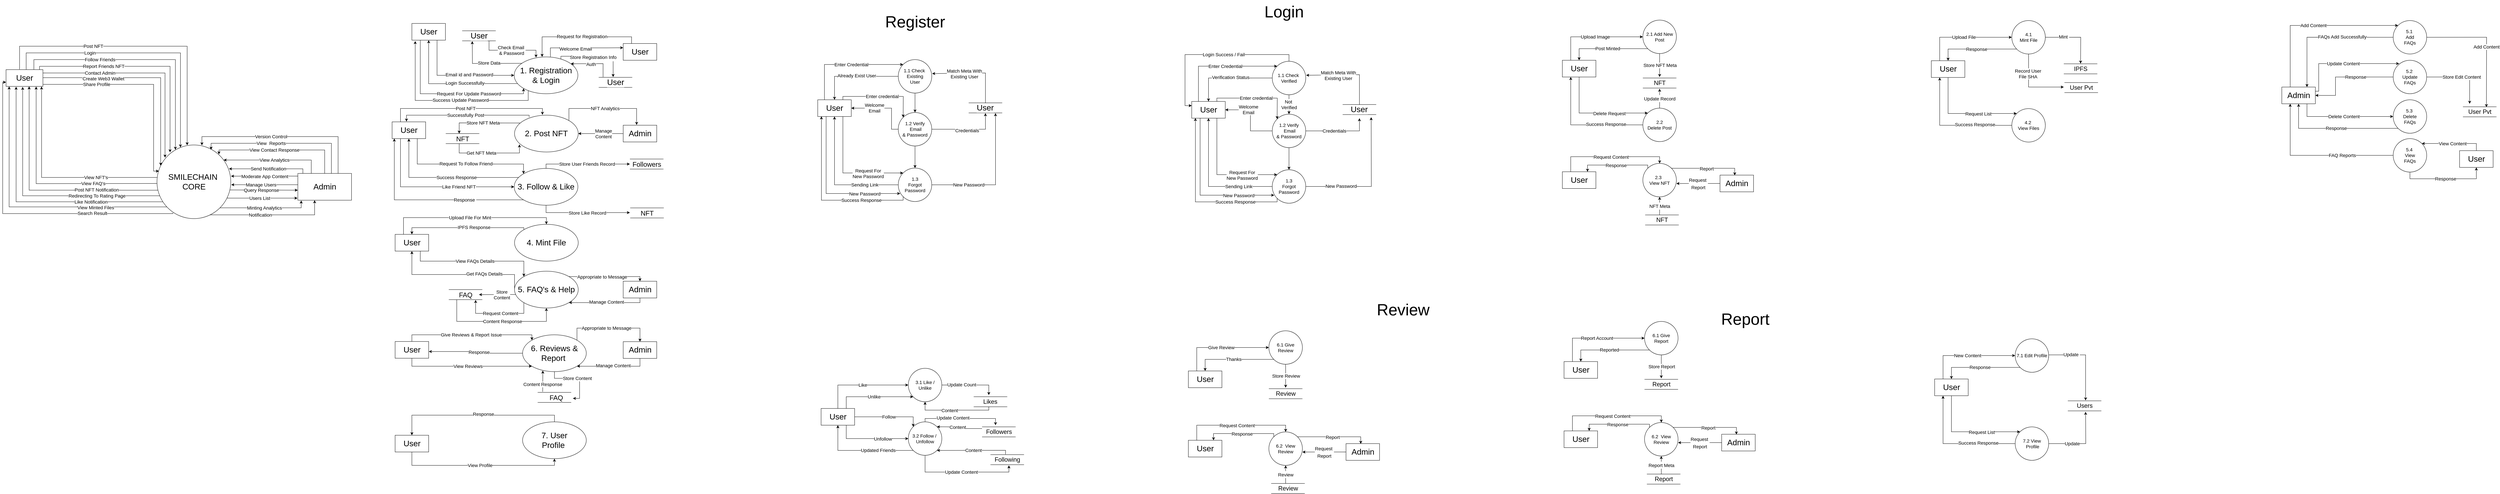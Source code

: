<mxfile version="20.8.17" type="github">
  <diagram name="Page-1" id="5d7acffa-a066-3a61-03fe-96351882024d">
    <mxGraphModel dx="837" dy="401" grid="1" gridSize="10" guides="1" tooltips="1" connect="1" arrows="1" fold="1" page="1" pageScale="1" pageWidth="1100" pageHeight="850" background="#ffffff" math="0" shadow="0">
      <root>
        <mxCell id="0" />
        <mxCell id="1" parent="0" />
        <mxCell id="1QMK_9NGRWRiEumfAoep-103" value="View FAQ&#39;s" style="edgeStyle=orthogonalEdgeStyle;rounded=0;orthogonalLoop=1;jettySize=auto;html=1;exitX=0;exitY=0.5;exitDx=0;exitDy=0;entryX=0.816;entryY=1.011;entryDx=0;entryDy=0;entryPerimeter=0;fontSize=14;" parent="1" target="1QMK_9NGRWRiEumfAoep-128" edge="1">
          <mxGeometry x="-0.415" relative="1" as="geometry">
            <mxPoint x="490.0" y="578" as="sourcePoint" />
            <mxPoint x="129.98" y="292.85" as="targetPoint" />
            <mxPoint as="offset" />
          </mxGeometry>
        </mxCell>
        <mxCell id="1QMK_9NGRWRiEumfAoep-104" style="edgeStyle=orthogonalEdgeStyle;rounded=0;orthogonalLoop=1;jettySize=auto;html=1;fontSize=14;entryX=0.626;entryY=1;entryDx=0;entryDy=0;entryPerimeter=0;exitX=0.014;exitY=0.614;exitDx=0;exitDy=0;exitPerimeter=0;" parent="1" source="1QMK_9NGRWRiEumfAoep-117" target="1QMK_9NGRWRiEumfAoep-128" edge="1">
          <mxGeometry relative="1" as="geometry">
            <mxPoint x="300.0" y="558" as="targetPoint" />
            <mxPoint x="470" y="618" as="sourcePoint" />
            <Array as="points">
              <mxPoint x="470" y="598" />
              <mxPoint x="109" y="598" />
            </Array>
          </mxGeometry>
        </mxCell>
        <mxCell id="1QMK_9NGRWRiEumfAoep-105" value="Post NFT Notification" style="edgeLabel;html=1;align=center;verticalAlign=middle;resizable=0;points=[];fontSize=14;" parent="1QMK_9NGRWRiEumfAoep-104" vertex="1" connectable="0">
          <mxGeometry x="-0.481" y="-1" relative="1" as="geometry">
            <mxPoint x="-3" as="offset" />
          </mxGeometry>
        </mxCell>
        <mxCell id="1QMK_9NGRWRiEumfAoep-106" style="edgeStyle=orthogonalEdgeStyle;rounded=0;orthogonalLoop=1;jettySize=auto;html=1;exitX=0.038;exitY=0.69;exitDx=0;exitDy=0;entryX=0.451;entryY=1.03;entryDx=0;entryDy=0;entryPerimeter=0;fontSize=14;exitPerimeter=0;" parent="1" source="1QMK_9NGRWRiEumfAoep-117" target="1QMK_9NGRWRiEumfAoep-128" edge="1">
          <mxGeometry relative="1" as="geometry" />
        </mxCell>
        <mxCell id="1QMK_9NGRWRiEumfAoep-107" value="Redirecting To Rating Page" style="edgeLabel;html=1;align=center;verticalAlign=middle;resizable=0;points=[];fontSize=14;" parent="1QMK_9NGRWRiEumfAoep-106" vertex="1" connectable="0">
          <mxGeometry x="-0.449" relative="1" as="geometry">
            <mxPoint x="14" as="offset" />
          </mxGeometry>
        </mxCell>
        <mxCell id="1QMK_9NGRWRiEumfAoep-108" style="edgeStyle=orthogonalEdgeStyle;rounded=0;orthogonalLoop=1;jettySize=auto;html=1;exitX=0;exitY=1;exitDx=0;exitDy=0;entryX=0.084;entryY=1.003;entryDx=0;entryDy=0;entryPerimeter=0;fontSize=14;" parent="1" source="1QMK_9NGRWRiEumfAoep-117" target="1QMK_9NGRWRiEumfAoep-128" edge="1">
          <mxGeometry relative="1" as="geometry">
            <Array as="points">
              <mxPoint x="522" y="648" />
              <mxPoint x="49" y="648" />
            </Array>
          </mxGeometry>
        </mxCell>
        <mxCell id="1QMK_9NGRWRiEumfAoep-109" value="View Minted Files" style="edgeLabel;html=1;align=center;verticalAlign=middle;resizable=0;points=[];fontSize=14;" parent="1QMK_9NGRWRiEumfAoep-108" vertex="1" connectable="0">
          <mxGeometry x="-0.477" y="2" relative="1" as="geometry">
            <mxPoint as="offset" />
          </mxGeometry>
        </mxCell>
        <mxCell id="1QMK_9NGRWRiEumfAoep-110" style="edgeStyle=orthogonalEdgeStyle;rounded=0;orthogonalLoop=1;jettySize=auto;html=1;exitX=0.216;exitY=0.92;exitDx=0;exitDy=0;fontSize=14;entryX=0;entryY=0.75;entryDx=0;entryDy=0;exitPerimeter=0;" parent="1" source="1QMK_9NGRWRiEumfAoep-117" target="1QMK_9NGRWRiEumfAoep-128" edge="1">
          <mxGeometry relative="1" as="geometry">
            <mxPoint x="220" y="678.0" as="targetPoint" />
            <Array as="points">
              <mxPoint x="538" y="668" />
              <mxPoint x="30" y="668" />
              <mxPoint x="30" y="275" />
            </Array>
          </mxGeometry>
        </mxCell>
        <mxCell id="1QMK_9NGRWRiEumfAoep-111" value="Search Result" style="edgeLabel;html=1;align=center;verticalAlign=middle;resizable=0;points=[];fontSize=14;" parent="1QMK_9NGRWRiEumfAoep-110" vertex="1" connectable="0">
          <mxGeometry x="-0.467" y="-1" relative="1" as="geometry">
            <mxPoint as="offset" />
          </mxGeometry>
        </mxCell>
        <mxCell id="1QMK_9NGRWRiEumfAoep-112" style="edgeStyle=orthogonalEdgeStyle;rounded=0;orthogonalLoop=1;jettySize=auto;html=1;exitX=0.986;exitY=0.611;exitDx=0;exitDy=0;fontSize=14;exitPerimeter=0;entryX=-0.001;entryY=0.625;entryDx=0;entryDy=0;entryPerimeter=0;" parent="1" source="1QMK_9NGRWRiEumfAoep-117" target="1QMK_9NGRWRiEumfAoep-137" edge="1">
          <mxGeometry relative="1" as="geometry">
            <mxPoint x="890" y="618" as="targetPoint" />
            <Array as="points">
              <mxPoint x="720" y="597" />
            </Array>
          </mxGeometry>
        </mxCell>
        <mxCell id="1QMK_9NGRWRiEumfAoep-113" value="Query Response" style="edgeLabel;html=1;align=center;verticalAlign=middle;resizable=0;points=[];fontSize=14;" parent="1QMK_9NGRWRiEumfAoep-112" vertex="1" connectable="0">
          <mxGeometry x="-0.247" y="2" relative="1" as="geometry">
            <mxPoint x="17" y="2" as="offset" />
          </mxGeometry>
        </mxCell>
        <mxCell id="1QMK_9NGRWRiEumfAoep-114" style="edgeStyle=orthogonalEdgeStyle;rounded=0;orthogonalLoop=1;jettySize=auto;html=1;entryX=-0.007;entryY=0.922;entryDx=0;entryDy=0;entryPerimeter=0;fontSize=14;exitX=0.954;exitY=0.717;exitDx=0;exitDy=0;exitPerimeter=0;" parent="1" source="1QMK_9NGRWRiEumfAoep-117" target="1QMK_9NGRWRiEumfAoep-137" edge="1">
          <mxGeometry relative="1" as="geometry">
            <mxPoint x="740" y="648" as="sourcePoint" />
            <Array as="points">
              <mxPoint x="700" y="622" />
            </Array>
          </mxGeometry>
        </mxCell>
        <mxCell id="1QMK_9NGRWRiEumfAoep-115" value="Users List" style="edgeLabel;html=1;align=center;verticalAlign=middle;resizable=0;points=[];fontSize=14;" parent="1QMK_9NGRWRiEumfAoep-114" vertex="1" connectable="0">
          <mxGeometry x="-0.083" relative="1" as="geometry">
            <mxPoint as="offset" />
          </mxGeometry>
        </mxCell>
        <mxCell id="1QMK_9NGRWRiEumfAoep-116" value="Minting Analytics" style="edgeStyle=orthogonalEdgeStyle;rounded=0;orthogonalLoop=1;jettySize=auto;html=1;exitX=1;exitY=1;exitDx=0;exitDy=0;fontSize=14;entryX=0.057;entryY=1.011;entryDx=0;entryDy=0;entryPerimeter=0;" parent="1" source="1QMK_9NGRWRiEumfAoep-117" target="1QMK_9NGRWRiEumfAoep-137" edge="1">
          <mxGeometry relative="1" as="geometry">
            <mxPoint x="930" y="648" as="targetPoint" />
            <Array as="points">
              <mxPoint x="920" y="651" />
              <mxPoint x="920" y="629" />
            </Array>
          </mxGeometry>
        </mxCell>
        <mxCell id="1QMK_9NGRWRiEumfAoep-117" value="&lt;font style=&quot;font-size: 24px;&quot;&gt;SMILECHAIN&amp;nbsp;&lt;br&gt;CORE&lt;br&gt;&lt;/font&gt;" style="shape=ellipse;html=1;dashed=0;whitespace=wrap;aspect=fixed;perimeter=ellipsePerimeter;" parent="1" vertex="1">
          <mxGeometry x="490" y="463" width="220" height="220" as="geometry" />
        </mxCell>
        <mxCell id="1QMK_9NGRWRiEumfAoep-118" value="&lt;font style=&quot;font-size: 14px;&quot;&gt;Create Web3 Wallet&lt;/font&gt;" style="edgeStyle=orthogonalEdgeStyle;rounded=0;orthogonalLoop=1;jettySize=auto;html=1;fontSize=24;exitX=1;exitY=0.5;exitDx=0;exitDy=0;entryX=0.05;entryY=0.285;entryDx=0;entryDy=0;entryPerimeter=0;" parent="1" edge="1">
          <mxGeometry x="-0.413" relative="1" as="geometry">
            <Array as="points">
              <mxPoint x="501" y="262" />
            </Array>
            <mxPoint as="offset" />
            <mxPoint x="150" y="262.0" as="sourcePoint" />
            <mxPoint x="501" y="524.7" as="targetPoint" />
          </mxGeometry>
        </mxCell>
        <mxCell id="1QMK_9NGRWRiEumfAoep-119" value="Login" style="edgeStyle=orthogonalEdgeStyle;rounded=0;orthogonalLoop=1;jettySize=auto;html=1;exitX=0.25;exitY=0;exitDx=0;exitDy=0;fontSize=14;entryX=0.318;entryY=0.033;entryDx=0;entryDy=0;entryPerimeter=0;" parent="1" source="1QMK_9NGRWRiEumfAoep-128" target="1QMK_9NGRWRiEumfAoep-117" edge="1">
          <mxGeometry x="-0.339" relative="1" as="geometry">
            <mxPoint as="offset" />
            <mxPoint x="560" y="458" as="targetPoint" />
            <Array as="points">
              <mxPoint x="100" y="238" />
              <mxPoint x="100" y="188" />
              <mxPoint x="560" y="188" />
            </Array>
          </mxGeometry>
        </mxCell>
        <mxCell id="1QMK_9NGRWRiEumfAoep-120" style="edgeStyle=orthogonalEdgeStyle;rounded=0;orthogonalLoop=1;jettySize=auto;html=1;exitX=0.75;exitY=0;exitDx=0;exitDy=0;fontSize=14;entryX=0.236;entryY=0.065;entryDx=0;entryDy=0;entryPerimeter=0;" parent="1" edge="1">
          <mxGeometry relative="1" as="geometry">
            <mxPoint x="544.92" y="477.3" as="targetPoint" />
            <Array as="points">
              <mxPoint x="123" y="238" />
              <mxPoint x="123" y="208" />
              <mxPoint x="545" y="208" />
            </Array>
            <mxPoint x="125.5" y="238" as="sourcePoint" />
          </mxGeometry>
        </mxCell>
        <mxCell id="1QMK_9NGRWRiEumfAoep-121" value="Follow Friends" style="edgeLabel;html=1;align=center;verticalAlign=middle;resizable=0;points=[];fontSize=14;" parent="1QMK_9NGRWRiEumfAoep-120" vertex="1" connectable="0">
          <mxGeometry x="-0.001" y="1" relative="1" as="geometry">
            <mxPoint x="-132" y="1" as="offset" />
          </mxGeometry>
        </mxCell>
        <mxCell id="1QMK_9NGRWRiEumfAoep-122" style="edgeStyle=orthogonalEdgeStyle;rounded=0;orthogonalLoop=1;jettySize=auto;html=1;exitX=0.909;exitY=0;exitDx=0;exitDy=0;fontSize=14;exitPerimeter=0;" parent="1" source="1QMK_9NGRWRiEumfAoep-128" edge="1">
          <mxGeometry relative="1" as="geometry">
            <mxPoint x="150.11" y="254.9" as="sourcePoint" />
            <mxPoint x="529" y="485" as="targetPoint" />
            <Array as="points">
              <mxPoint x="140" y="228" />
              <mxPoint x="529" y="228" />
            </Array>
          </mxGeometry>
        </mxCell>
        <mxCell id="1QMK_9NGRWRiEumfAoep-123" value="Report Friends NFT" style="edgeLabel;html=1;align=center;verticalAlign=middle;resizable=0;points=[];fontSize=14;" parent="1QMK_9NGRWRiEumfAoep-122" vertex="1" connectable="0">
          <mxGeometry x="-0.118" y="2" relative="1" as="geometry">
            <mxPoint x="-89" y="2" as="offset" />
          </mxGeometry>
        </mxCell>
        <mxCell id="1QMK_9NGRWRiEumfAoep-124" value="&lt;font style=&quot;font-size: 14px;&quot;&gt;Contact Admin&lt;/font&gt;" style="edgeStyle=orthogonalEdgeStyle;rounded=0;orthogonalLoop=1;jettySize=auto;html=1;exitX=0.993;exitY=0.697;exitDx=0;exitDy=0;exitPerimeter=0;" parent="1" source="1QMK_9NGRWRiEumfAoep-128" edge="1">
          <mxGeometry x="-0.391" relative="1" as="geometry">
            <Array as="points">
              <mxPoint x="149" y="248" />
              <mxPoint x="514" y="248" />
            </Array>
            <mxPoint as="offset" />
            <mxPoint x="154" y="270.5" as="sourcePoint" />
            <mxPoint x="514" y="500.687" as="targetPoint" />
          </mxGeometry>
        </mxCell>
        <mxCell id="1QMK_9NGRWRiEumfAoep-125" value="Share Profile" style="edgeStyle=orthogonalEdgeStyle;rounded=0;orthogonalLoop=1;jettySize=auto;html=1;exitX=1;exitY=0.75;exitDx=0;exitDy=0;entryX=0.027;entryY=0.337;entryDx=0;entryDy=0;entryPerimeter=0;fontSize=14;" parent="1" edge="1">
          <mxGeometry x="-0.465" relative="1" as="geometry">
            <Array as="points">
              <mxPoint x="150" y="282" />
              <mxPoint x="480" y="282" />
              <mxPoint x="480" y="541" />
            </Array>
            <mxPoint x="150" y="279.5" as="sourcePoint" />
            <mxPoint x="495.94" y="541.14" as="targetPoint" />
            <mxPoint as="offset" />
          </mxGeometry>
        </mxCell>
        <mxCell id="1QMK_9NGRWRiEumfAoep-126" style="edgeStyle=orthogonalEdgeStyle;rounded=0;orthogonalLoop=1;jettySize=auto;html=1;exitX=0.367;exitY=-0.019;exitDx=0;exitDy=0;exitPerimeter=0;" parent="1" source="1QMK_9NGRWRiEumfAoep-128" edge="1">
          <mxGeometry relative="1" as="geometry">
            <mxPoint x="80" y="188" as="sourcePoint" />
            <mxPoint x="580" y="464" as="targetPoint" />
            <Array as="points">
              <mxPoint x="80" y="168" />
              <mxPoint x="580" y="168" />
            </Array>
          </mxGeometry>
        </mxCell>
        <mxCell id="1QMK_9NGRWRiEumfAoep-127" value="&lt;font style=&quot;font-size: 14px;&quot;&gt;Post NFT&lt;/font&gt;" style="edgeLabel;html=1;align=center;verticalAlign=middle;resizable=0;points=[];" parent="1QMK_9NGRWRiEumfAoep-126" vertex="1" connectable="0">
          <mxGeometry x="-0.088" y="2" relative="1" as="geometry">
            <mxPoint x="-106" y="2" as="offset" />
          </mxGeometry>
        </mxCell>
        <mxCell id="1QMK_9NGRWRiEumfAoep-128" value="&lt;font style=&quot;font-size: 24px;&quot;&gt;User&lt;/font&gt;" style="html=1;dashed=0;whitespace=wrap;" parent="1" vertex="1">
          <mxGeometry x="40" y="238" width="110" height="50" as="geometry" />
        </mxCell>
        <mxCell id="1QMK_9NGRWRiEumfAoep-129" value="&lt;font style=&quot;font-size: 14px;&quot;&gt;View&amp;nbsp; Reports&lt;/font&gt;" style="edgeStyle=orthogonalEdgeStyle;rounded=0;orthogonalLoop=1;jettySize=auto;html=1;exitX=0.5;exitY=0;exitDx=0;exitDy=0;entryX=0.733;entryY=0.064;entryDx=0;entryDy=0;entryPerimeter=0;" parent="1" source="1QMK_9NGRWRiEumfAoep-137" target="1QMK_9NGRWRiEumfAoep-117" edge="1">
          <mxGeometry x="0.189" relative="1" as="geometry">
            <mxPoint as="offset" />
            <Array as="points">
              <mxPoint x="1010" y="548" />
              <mxPoint x="1010" y="458" />
              <mxPoint x="651" y="458" />
            </Array>
          </mxGeometry>
        </mxCell>
        <mxCell id="1QMK_9NGRWRiEumfAoep-130" value="View Contact Response" style="edgeStyle=orthogonalEdgeStyle;rounded=0;orthogonalLoop=1;jettySize=auto;html=1;exitX=0.25;exitY=0;exitDx=0;exitDy=0;entryX=0.84;entryY=0.127;entryDx=0;entryDy=0;entryPerimeter=0;fontSize=14;" parent="1" source="1QMK_9NGRWRiEumfAoep-137" target="1QMK_9NGRWRiEumfAoep-117" edge="1">
          <mxGeometry x="0.187" relative="1" as="geometry">
            <Array as="points">
              <mxPoint x="990" y="548" />
              <mxPoint x="990" y="478" />
              <mxPoint x="675" y="478" />
            </Array>
            <mxPoint as="offset" />
          </mxGeometry>
        </mxCell>
        <mxCell id="1QMK_9NGRWRiEumfAoep-131" value="View Analytics" style="edgeStyle=orthogonalEdgeStyle;rounded=0;orthogonalLoop=1;jettySize=auto;html=1;exitX=0.25;exitY=0;exitDx=0;exitDy=0;fontSize=14;" parent="1" source="1QMK_9NGRWRiEumfAoep-137" target="1QMK_9NGRWRiEumfAoep-117" edge="1">
          <mxGeometry x="-0.004" relative="1" as="geometry">
            <Array as="points">
              <mxPoint x="950" y="508" />
            </Array>
            <mxPoint as="offset" />
          </mxGeometry>
        </mxCell>
        <mxCell id="1QMK_9NGRWRiEumfAoep-132" value="Send Notification" style="edgeStyle=orthogonalEdgeStyle;rounded=0;orthogonalLoop=1;jettySize=auto;html=1;exitX=0.094;exitY=0.021;exitDx=0;exitDy=0;entryX=0.975;entryY=0.324;entryDx=0;entryDy=0;entryPerimeter=0;fontSize=14;exitPerimeter=0;" parent="1" source="1QMK_9NGRWRiEumfAoep-137" target="1QMK_9NGRWRiEumfAoep-117" edge="1">
          <mxGeometry relative="1" as="geometry">
            <Array as="points">
              <mxPoint x="925" y="534" />
            </Array>
          </mxGeometry>
        </mxCell>
        <mxCell id="1QMK_9NGRWRiEumfAoep-133" value="Moderate App Content" style="edgeStyle=orthogonalEdgeStyle;rounded=0;orthogonalLoop=1;jettySize=auto;html=1;exitX=0.001;exitY=0.1;exitDx=0;exitDy=0;entryX=1.003;entryY=0.428;entryDx=0;entryDy=0;entryPerimeter=0;fontSize=14;exitPerimeter=0;" parent="1" source="1QMK_9NGRWRiEumfAoep-137" edge="1">
          <mxGeometry relative="1" as="geometry">
            <Array as="points" />
            <mxPoint x="909.52" y="560.68" as="sourcePoint" />
            <mxPoint x="710.66" y="556.16" as="targetPoint" />
          </mxGeometry>
        </mxCell>
        <mxCell id="1QMK_9NGRWRiEumfAoep-134" value="Version Control" style="edgeStyle=orthogonalEdgeStyle;rounded=0;orthogonalLoop=1;jettySize=auto;html=1;exitX=0.75;exitY=0;exitDx=0;exitDy=0;entryX=0.609;entryY=0.005;entryDx=0;entryDy=0;entryPerimeter=0;fontSize=14;" parent="1" source="1QMK_9NGRWRiEumfAoep-137" target="1QMK_9NGRWRiEumfAoep-117" edge="1">
          <mxGeometry x="0.144" relative="1" as="geometry">
            <Array as="points">
              <mxPoint x="1030" y="438" />
              <mxPoint x="624" y="438" />
            </Array>
            <mxPoint as="offset" />
          </mxGeometry>
        </mxCell>
        <mxCell id="1QMK_9NGRWRiEumfAoep-135" style="edgeStyle=orthogonalEdgeStyle;rounded=0;orthogonalLoop=1;jettySize=auto;html=1;exitX=0;exitY=0.5;exitDx=0;exitDy=0;entryX=1.006;entryY=0.54;entryDx=0;entryDy=0;entryPerimeter=0;fontSize=14;" parent="1" source="1QMK_9NGRWRiEumfAoep-137" target="1QMK_9NGRWRiEumfAoep-117" edge="1">
          <mxGeometry relative="1" as="geometry">
            <Array as="points">
              <mxPoint x="910" y="582" />
            </Array>
          </mxGeometry>
        </mxCell>
        <mxCell id="1QMK_9NGRWRiEumfAoep-136" value="Manage Users" style="edgeLabel;html=1;align=center;verticalAlign=middle;resizable=0;points=[];fontSize=14;" parent="1QMK_9NGRWRiEumfAoep-135" vertex="1" connectable="0">
          <mxGeometry x="0.137" relative="1" as="geometry">
            <mxPoint as="offset" />
          </mxGeometry>
        </mxCell>
        <mxCell id="1QMK_9NGRWRiEumfAoep-137" value="&lt;span style=&quot;font-size: 24px;&quot;&gt;Admin&lt;/span&gt;" style="html=1;dashed=0;whitespace=wrap;" parent="1" vertex="1">
          <mxGeometry x="910" y="548" width="160" height="80" as="geometry" />
        </mxCell>
        <mxCell id="1QMK_9NGRWRiEumfAoep-138" style="edgeStyle=orthogonalEdgeStyle;rounded=0;orthogonalLoop=1;jettySize=auto;html=1;exitX=0.038;exitY=0.69;exitDx=0;exitDy=0;entryX=0.273;entryY=1.019;entryDx=0;entryDy=0;entryPerimeter=0;fontSize=14;exitPerimeter=0;" parent="1" target="1QMK_9NGRWRiEumfAoep-128" edge="1">
          <mxGeometry relative="1" as="geometry">
            <mxPoint x="507.36" y="632.8" as="sourcePoint" />
            <mxPoint x="98.61" y="307.5" as="targetPoint" />
            <Array as="points">
              <mxPoint x="70" y="633" />
            </Array>
          </mxGeometry>
        </mxCell>
        <mxCell id="1QMK_9NGRWRiEumfAoep-139" value="Like Notification" style="edgeLabel;html=1;align=center;verticalAlign=middle;resizable=0;points=[];fontSize=14;" parent="1QMK_9NGRWRiEumfAoep-138" vertex="1" connectable="0">
          <mxGeometry x="-0.449" relative="1" as="geometry">
            <mxPoint as="offset" />
          </mxGeometry>
        </mxCell>
        <mxCell id="1QMK_9NGRWRiEumfAoep-140" value="View NFT&#39;s" style="edgeStyle=orthogonalEdgeStyle;rounded=0;orthogonalLoop=1;jettySize=auto;html=1;exitX=0;exitY=0.5;exitDx=0;exitDy=0;entryX=0.961;entryY=1.006;entryDx=0;entryDy=0;entryPerimeter=0;fontSize=14;" parent="1" target="1QMK_9NGRWRiEumfAoep-128" edge="1">
          <mxGeometry x="-0.407" relative="1" as="geometry">
            <mxPoint x="491.0" y="560" as="sourcePoint" />
            <mxPoint x="130.76" y="270.55" as="targetPoint" />
            <mxPoint as="offset" />
            <Array as="points">
              <mxPoint x="146" y="560" />
              <mxPoint x="146" y="298" />
            </Array>
          </mxGeometry>
        </mxCell>
        <mxCell id="1QMK_9NGRWRiEumfAoep-141" style="edgeStyle=orthogonalEdgeStyle;rounded=0;orthogonalLoop=1;jettySize=auto;html=1;exitX=0.719;exitY=0.949;exitDx=0;exitDy=0;fontSize=14;exitPerimeter=0;" parent="1" source="1QMK_9NGRWRiEumfAoep-117" edge="1">
          <mxGeometry relative="1" as="geometry">
            <mxPoint x="650.6" y="672" as="sourcePoint" />
            <mxPoint x="960" y="628" as="targetPoint" />
            <Array as="points">
              <mxPoint x="960" y="672" />
            </Array>
          </mxGeometry>
        </mxCell>
        <mxCell id="1QMK_9NGRWRiEumfAoep-142" value="Notification" style="edgeLabel;html=1;align=center;verticalAlign=middle;resizable=0;points=[];fontSize=14;" parent="1QMK_9NGRWRiEumfAoep-141" vertex="1" connectable="0">
          <mxGeometry x="-0.159" relative="1" as="geometry">
            <mxPoint as="offset" />
          </mxGeometry>
        </mxCell>
        <mxCell id="1QMK_9NGRWRiEumfAoep-147" style="edgeStyle=orthogonalEdgeStyle;rounded=0;orthogonalLoop=1;jettySize=auto;html=1;entryX=0.5;entryY=1;entryDx=0;entryDy=0;fontSize=14;exitX=0.053;exitY=0.724;exitDx=0;exitDy=0;exitPerimeter=0;" parent="1" source="1QMK_9NGRWRiEumfAoep-143" target="1QMK_9NGRWRiEumfAoep-144" edge="1">
          <mxGeometry relative="1" as="geometry">
            <mxPoint x="1550" y="310" as="sourcePoint" />
            <Array as="points">
              <mxPoint x="1550" y="280" />
              <mxPoint x="1300" y="280" />
            </Array>
          </mxGeometry>
        </mxCell>
        <mxCell id="1QMK_9NGRWRiEumfAoep-148" value="Login Successfully" style="edgeLabel;html=1;align=center;verticalAlign=middle;resizable=0;points=[];fontSize=14;" parent="1QMK_9NGRWRiEumfAoep-147" vertex="1" connectable="0">
          <mxGeometry x="-0.206" y="-2" relative="1" as="geometry">
            <mxPoint as="offset" />
          </mxGeometry>
        </mxCell>
        <mxCell id="1QMK_9NGRWRiEumfAoep-151" style="edgeStyle=orthogonalEdgeStyle;rounded=0;orthogonalLoop=1;jettySize=auto;html=1;exitX=0;exitY=0;exitDx=0;exitDy=0;fontSize=14;" parent="1" edge="1">
          <mxGeometry relative="1" as="geometry">
            <mxPoint x="1430" y="153" as="targetPoint" />
            <mxPoint x="1582.81" y="219.118" as="sourcePoint" />
          </mxGeometry>
        </mxCell>
        <mxCell id="1QMK_9NGRWRiEumfAoep-153" value="Store Data" style="edgeLabel;html=1;align=center;verticalAlign=middle;resizable=0;points=[];fontSize=14;" parent="1QMK_9NGRWRiEumfAoep-151" vertex="1" connectable="0">
          <mxGeometry x="-0.056" y="-2" relative="1" as="geometry">
            <mxPoint as="offset" />
          </mxGeometry>
        </mxCell>
        <mxCell id="1QMK_9NGRWRiEumfAoep-155" value="&lt;span style=&quot;font-size: 14px;&quot;&gt;Welcome Email&lt;/span&gt;" style="edgeStyle=orthogonalEdgeStyle;rounded=0;orthogonalLoop=1;jettySize=auto;html=1;fontSize=24;exitX=0.568;exitY=-0.002;exitDx=0;exitDy=0;exitPerimeter=0;entryX=0;entryY=0.25;entryDx=0;entryDy=0;" parent="1" source="1QMK_9NGRWRiEumfAoep-143" target="1QMK_9NGRWRiEumfAoep-154" edge="1">
          <mxGeometry x="-0.162" relative="1" as="geometry">
            <mxPoint x="1840" y="250" as="sourcePoint" />
            <mxPoint x="1830" y="250" as="targetPoint" />
            <Array as="points">
              <mxPoint x="1663" y="173" />
              <mxPoint x="1830" y="173" />
            </Array>
            <mxPoint as="offset" />
          </mxGeometry>
        </mxCell>
        <mxCell id="1QMK_9NGRWRiEumfAoep-163" style="edgeStyle=orthogonalEdgeStyle;rounded=0;orthogonalLoop=1;jettySize=auto;html=1;exitX=0.22;exitY=0.912;exitDx=0;exitDy=0;entryX=0.099;entryY=1.052;entryDx=0;entryDy=0;entryPerimeter=0;fontSize=14;exitPerimeter=0;" parent="1" source="1QMK_9NGRWRiEumfAoep-143" target="1QMK_9NGRWRiEumfAoep-144" edge="1">
          <mxGeometry relative="1" as="geometry">
            <Array as="points">
              <mxPoint x="1597" y="330" />
              <mxPoint x="1260" y="330" />
            </Array>
          </mxGeometry>
        </mxCell>
        <mxCell id="1QMK_9NGRWRiEumfAoep-164" value="Success Update Password" style="edgeLabel;html=1;align=center;verticalAlign=middle;resizable=0;points=[];fontSize=14;" parent="1QMK_9NGRWRiEumfAoep-163" vertex="1" connectable="0">
          <mxGeometry x="-0.148" y="-1" relative="1" as="geometry">
            <mxPoint as="offset" />
          </mxGeometry>
        </mxCell>
        <mxCell id="1QMK_9NGRWRiEumfAoep-143" value="&lt;font style=&quot;font-size: 24px;&quot;&gt;1. Registration&lt;br&gt;&amp;amp; Login&lt;/font&gt;" style="ellipse;whiteSpace=wrap;html=1;fontSize=14;" parent="1" vertex="1">
          <mxGeometry x="1555" y="200" width="190" height="110" as="geometry" />
        </mxCell>
        <mxCell id="1QMK_9NGRWRiEumfAoep-145" style="edgeStyle=orthogonalEdgeStyle;rounded=0;orthogonalLoop=1;jettySize=auto;html=1;exitX=0.75;exitY=1;exitDx=0;exitDy=0;entryX=0;entryY=0.5;entryDx=0;entryDy=0;fontSize=24;" parent="1" source="1QMK_9NGRWRiEumfAoep-144" target="1QMK_9NGRWRiEumfAoep-143" edge="1">
          <mxGeometry relative="1" as="geometry" />
        </mxCell>
        <mxCell id="1QMK_9NGRWRiEumfAoep-146" value="&lt;font style=&quot;font-size: 14px;&quot;&gt;Email id and Password&lt;/font&gt;" style="edgeLabel;html=1;align=center;verticalAlign=middle;resizable=0;points=[];fontSize=24;" parent="1QMK_9NGRWRiEumfAoep-145" vertex="1" connectable="0">
          <mxGeometry x="0.161" y="1" relative="1" as="geometry">
            <mxPoint x="6" y="-4" as="offset" />
          </mxGeometry>
        </mxCell>
        <mxCell id="1QMK_9NGRWRiEumfAoep-162" value="Request For Update Password" style="edgeStyle=orthogonalEdgeStyle;rounded=0;orthogonalLoop=1;jettySize=auto;html=1;exitX=0.25;exitY=1;exitDx=0;exitDy=0;entryX=0;entryY=1;entryDx=0;entryDy=0;fontSize=14;" parent="1" source="1QMK_9NGRWRiEumfAoep-144" target="1QMK_9NGRWRiEumfAoep-143" edge="1">
          <mxGeometry x="0.261" relative="1" as="geometry">
            <Array as="points">
              <mxPoint x="1275" y="310" />
              <mxPoint x="1583" y="310" />
            </Array>
            <mxPoint as="offset" />
          </mxGeometry>
        </mxCell>
        <mxCell id="1QMK_9NGRWRiEumfAoep-144" value="User" style="html=1;dashed=0;whitespace=wrap;fontSize=24;" parent="1" vertex="1">
          <mxGeometry x="1250" y="100" width="100" height="50" as="geometry" />
        </mxCell>
        <mxCell id="1QMK_9NGRWRiEumfAoep-150" value="&lt;font style=&quot;font-size: 24px;&quot;&gt;User&lt;/font&gt;" style="shape=link;html=1;rounded=0;fontSize=14;width=30;" parent="1" edge="1">
          <mxGeometry x="-0.002" width="100" relative="1" as="geometry">
            <mxPoint x="1400" y="137" as="sourcePoint" />
            <mxPoint x="1500" y="137" as="targetPoint" />
            <mxPoint as="offset" />
          </mxGeometry>
        </mxCell>
        <mxCell id="1QMK_9NGRWRiEumfAoep-152" value="Check Email&amp;nbsp;&lt;br&gt;&amp;amp; Password" style="endArrow=classic;html=1;rounded=0;fontSize=14;entryX=0.343;entryY=0.016;entryDx=0;entryDy=0;entryPerimeter=0;" parent="1" target="1QMK_9NGRWRiEumfAoep-143" edge="1">
          <mxGeometry width="50" height="50" relative="1" as="geometry">
            <mxPoint x="1480" y="152" as="sourcePoint" />
            <mxPoint x="1500" y="192" as="targetPoint" />
            <Array as="points">
              <mxPoint x="1480" y="180" />
              <mxPoint x="1550" y="180" />
              <mxPoint x="1620" y="180" />
              <mxPoint x="1620" y="190" />
            </Array>
          </mxGeometry>
        </mxCell>
        <mxCell id="1QMK_9NGRWRiEumfAoep-156" style="edgeStyle=orthogonalEdgeStyle;rounded=0;orthogonalLoop=1;jettySize=auto;html=1;exitX=0.25;exitY=0;exitDx=0;exitDy=0;entryX=0.438;entryY=-0.001;entryDx=0;entryDy=0;entryPerimeter=0;fontSize=14;" parent="1" source="1QMK_9NGRWRiEumfAoep-154" target="1QMK_9NGRWRiEumfAoep-143" edge="1">
          <mxGeometry relative="1" as="geometry" />
        </mxCell>
        <mxCell id="1QMK_9NGRWRiEumfAoep-157" value="Request for Registration" style="edgeLabel;html=1;align=center;verticalAlign=middle;resizable=0;points=[];fontSize=14;" parent="1QMK_9NGRWRiEumfAoep-156" vertex="1" connectable="0">
          <mxGeometry x="-0.031" y="-1" relative="1" as="geometry">
            <mxPoint as="offset" />
          </mxGeometry>
        </mxCell>
        <mxCell id="1QMK_9NGRWRiEumfAoep-154" value="User" style="html=1;dashed=0;whitespace=wrap;fontSize=24;" parent="1" vertex="1">
          <mxGeometry x="1880" y="160" width="100" height="50" as="geometry" />
        </mxCell>
        <mxCell id="1QMK_9NGRWRiEumfAoep-158" value="&lt;font style=&quot;font-size: 24px;&quot;&gt;User&lt;/font&gt;" style="shape=link;html=1;rounded=0;fontSize=14;width=30;" parent="1" edge="1">
          <mxGeometry x="-0.002" width="100" relative="1" as="geometry">
            <mxPoint x="1807" y="276" as="sourcePoint" />
            <mxPoint x="1907" y="276" as="targetPoint" />
            <mxPoint as="offset" />
          </mxGeometry>
        </mxCell>
        <mxCell id="1QMK_9NGRWRiEumfAoep-159" value="" style="endArrow=classic;html=1;rounded=0;fontSize=14;entryX=0.888;entryY=0.186;entryDx=0;entryDy=0;entryPerimeter=0;" parent="1" target="1QMK_9NGRWRiEumfAoep-143" edge="1">
          <mxGeometry width="50" height="50" relative="1" as="geometry">
            <mxPoint x="1820" y="260" as="sourcePoint" />
            <mxPoint x="1730" y="220.0" as="targetPoint" />
            <Array as="points">
              <mxPoint x="1820" y="240" />
              <mxPoint x="1820" y="220" />
            </Array>
          </mxGeometry>
        </mxCell>
        <mxCell id="1QMK_9NGRWRiEumfAoep-160" value="Auth" style="edgeLabel;html=1;align=center;verticalAlign=middle;resizable=0;points=[];fontSize=14;" parent="1QMK_9NGRWRiEumfAoep-159" vertex="1" connectable="0">
          <mxGeometry x="-0.015" relative="1" as="geometry">
            <mxPoint x="-9" y="2" as="offset" />
          </mxGeometry>
        </mxCell>
        <mxCell id="1QMK_9NGRWRiEumfAoep-161" value="&lt;span style=&quot;font-size: 14px;&quot;&gt;Store Registration Info&lt;/span&gt;" style="edgeStyle=orthogonalEdgeStyle;rounded=0;orthogonalLoop=1;jettySize=auto;html=1;fontSize=24;exitX=0.733;exitY=0.057;exitDx=0;exitDy=0;exitPerimeter=0;" parent="1" source="1QMK_9NGRWRiEumfAoep-143" edge="1">
          <mxGeometry x="-0.08" relative="1" as="geometry">
            <mxPoint x="1694.65" y="201.96" as="sourcePoint" />
            <mxPoint x="1850" y="260" as="targetPoint" />
            <Array as="points">
              <mxPoint x="1694" y="198" />
              <mxPoint x="1850" y="198" />
            </Array>
            <mxPoint as="offset" />
          </mxGeometry>
        </mxCell>
        <mxCell id="1QMK_9NGRWRiEumfAoep-187" style="edgeStyle=orthogonalEdgeStyle;rounded=0;orthogonalLoop=1;jettySize=auto;html=1;exitX=0.069;exitY=0.246;exitDx=0;exitDy=0;entryX=0.5;entryY=1;entryDx=0;entryDy=0;fontSize=14;exitPerimeter=0;" parent="1" source="1QMK_9NGRWRiEumfAoep-165" target="1QMK_9NGRWRiEumfAoep-171" edge="1">
          <mxGeometry relative="1" as="geometry">
            <Array as="points">
              <mxPoint x="1555" y="560" />
              <mxPoint x="1241" y="560" />
            </Array>
          </mxGeometry>
        </mxCell>
        <mxCell id="1QMK_9NGRWRiEumfAoep-188" value="Success Response" style="edgeLabel;html=1;align=center;verticalAlign=middle;resizable=0;points=[];fontSize=14;" parent="1QMK_9NGRWRiEumfAoep-187" vertex="1" connectable="0">
          <mxGeometry x="-0.165" relative="1" as="geometry">
            <mxPoint as="offset" />
          </mxGeometry>
        </mxCell>
        <mxCell id="1QMK_9NGRWRiEumfAoep-190" style="edgeStyle=orthogonalEdgeStyle;rounded=0;orthogonalLoop=1;jettySize=auto;html=1;exitX=0;exitY=1;exitDx=0;exitDy=0;entryX=0.066;entryY=0.997;entryDx=0;entryDy=0;entryPerimeter=0;fontSize=14;" parent="1" source="1QMK_9NGRWRiEumfAoep-165" target="1QMK_9NGRWRiEumfAoep-171" edge="1">
          <mxGeometry relative="1" as="geometry" />
        </mxCell>
        <mxCell id="1QMK_9NGRWRiEumfAoep-191" value="Response&amp;nbsp;" style="edgeLabel;html=1;align=center;verticalAlign=middle;resizable=0;points=[];fontSize=14;" parent="1QMK_9NGRWRiEumfAoep-190" vertex="1" connectable="0">
          <mxGeometry x="-0.382" relative="1" as="geometry">
            <mxPoint as="offset" />
          </mxGeometry>
        </mxCell>
        <mxCell id="1QMK_9NGRWRiEumfAoep-193" style="edgeStyle=orthogonalEdgeStyle;rounded=0;orthogonalLoop=1;jettySize=auto;html=1;exitX=0.5;exitY=0;exitDx=0;exitDy=0;fontSize=14;" parent="1" source="1QMK_9NGRWRiEumfAoep-165" edge="1">
          <mxGeometry relative="1" as="geometry">
            <mxPoint x="1900" y="520" as="targetPoint" />
            <mxPoint x="1650" y="527" as="sourcePoint" />
            <Array as="points">
              <mxPoint x="1650" y="520" />
              <mxPoint x="1900" y="520" />
            </Array>
          </mxGeometry>
        </mxCell>
        <mxCell id="1QMK_9NGRWRiEumfAoep-194" value="Store User Friends Record" style="edgeLabel;html=1;align=center;verticalAlign=middle;resizable=0;points=[];fontSize=14;" parent="1QMK_9NGRWRiEumfAoep-193" vertex="1" connectable="0">
          <mxGeometry x="0.027" relative="1" as="geometry">
            <mxPoint as="offset" />
          </mxGeometry>
        </mxCell>
        <mxCell id="1QMK_9NGRWRiEumfAoep-198" style="edgeStyle=orthogonalEdgeStyle;rounded=0;orthogonalLoop=1;jettySize=auto;html=1;exitX=0.5;exitY=1;exitDx=0;exitDy=0;fontSize=14;" parent="1" edge="1">
          <mxGeometry relative="1" as="geometry">
            <mxPoint x="1900" y="665" as="targetPoint" />
            <mxPoint x="1650" y="642" as="sourcePoint" />
            <Array as="points">
              <mxPoint x="1650" y="665" />
              <mxPoint x="1900" y="665" />
            </Array>
          </mxGeometry>
        </mxCell>
        <mxCell id="1QMK_9NGRWRiEumfAoep-165" value="&lt;span style=&quot;font-size: 24px;&quot;&gt;3. Follow &amp;amp; Like&lt;/span&gt;" style="ellipse;whiteSpace=wrap;html=1;fontSize=14;" parent="1" vertex="1">
          <mxGeometry x="1555" y="533" width="190" height="110" as="geometry" />
        </mxCell>
        <mxCell id="1QMK_9NGRWRiEumfAoep-174" value="Successfully Post" style="edgeStyle=orthogonalEdgeStyle;rounded=0;orthogonalLoop=1;jettySize=auto;html=1;exitX=0.229;exitY=0.056;exitDx=0;exitDy=0;entryX=0.429;entryY=-0.018;entryDx=0;entryDy=0;entryPerimeter=0;fontSize=14;exitPerimeter=0;" parent="1" source="1QMK_9NGRWRiEumfAoep-166" target="1QMK_9NGRWRiEumfAoep-171" edge="1">
          <mxGeometry relative="1" as="geometry">
            <Array as="points">
              <mxPoint x="1600" y="374" />
              <mxPoint x="1234" y="374" />
            </Array>
          </mxGeometry>
        </mxCell>
        <mxCell id="1QMK_9NGRWRiEumfAoep-176" style="edgeStyle=orthogonalEdgeStyle;rounded=0;orthogonalLoop=1;jettySize=auto;html=1;exitX=0.085;exitY=0.213;exitDx=0;exitDy=0;fontSize=20;exitPerimeter=0;" parent="1" source="1QMK_9NGRWRiEumfAoep-166" edge="1">
          <mxGeometry relative="1" as="geometry">
            <mxPoint x="1391" y="429" as="targetPoint" />
            <Array as="points">
              <mxPoint x="1556" y="397" />
              <mxPoint x="1391" y="397" />
            </Array>
          </mxGeometry>
        </mxCell>
        <mxCell id="1QMK_9NGRWRiEumfAoep-177" value="&lt;font style=&quot;font-size: 14px;&quot;&gt;Store NFT Meta&lt;/font&gt;" style="edgeLabel;html=1;align=center;verticalAlign=middle;resizable=0;points=[];fontSize=20;" parent="1QMK_9NGRWRiEumfAoep-176" vertex="1" connectable="0">
          <mxGeometry x="0.132" y="2" relative="1" as="geometry">
            <mxPoint x="10" y="-5" as="offset" />
          </mxGeometry>
        </mxCell>
        <mxCell id="1QMK_9NGRWRiEumfAoep-182" value="NFT Analytics" style="edgeStyle=orthogonalEdgeStyle;rounded=0;orthogonalLoop=1;jettySize=auto;html=1;exitX=1;exitY=0;exitDx=0;exitDy=0;entryX=0.395;entryY=-0.019;entryDx=0;entryDy=0;fontSize=14;entryPerimeter=0;" parent="1" source="1QMK_9NGRWRiEumfAoep-166" target="1QMK_9NGRWRiEumfAoep-181" edge="1">
          <mxGeometry relative="1" as="geometry">
            <Array as="points">
              <mxPoint x="1718" y="354" />
              <mxPoint x="1920" y="354" />
              <mxPoint x="1920" y="403" />
            </Array>
          </mxGeometry>
        </mxCell>
        <mxCell id="1QMK_9NGRWRiEumfAoep-166" value="&lt;span style=&quot;font-size: 24px;&quot;&gt;2. Post NFT&lt;/span&gt;" style="ellipse;whiteSpace=wrap;html=1;fontSize=14;" parent="1" vertex="1">
          <mxGeometry x="1556" y="374" width="190" height="110" as="geometry" />
        </mxCell>
        <mxCell id="1QMK_9NGRWRiEumfAoep-202" style="edgeStyle=orthogonalEdgeStyle;rounded=0;orthogonalLoop=1;jettySize=auto;html=1;exitX=0;exitY=0;exitDx=0;exitDy=0;entryX=0.5;entryY=0;entryDx=0;entryDy=0;fontSize=14;" parent="1" source="1QMK_9NGRWRiEumfAoep-167" target="1QMK_9NGRWRiEumfAoep-200" edge="1">
          <mxGeometry relative="1" as="geometry">
            <Array as="points">
              <mxPoint x="1584" y="710" />
              <mxPoint x="1250" y="710" />
            </Array>
          </mxGeometry>
        </mxCell>
        <mxCell id="1QMK_9NGRWRiEumfAoep-203" value="IPFS Response" style="edgeLabel;html=1;align=center;verticalAlign=middle;resizable=0;points=[];fontSize=14;" parent="1QMK_9NGRWRiEumfAoep-202" vertex="1" connectable="0">
          <mxGeometry x="-0.14" y="-1" relative="1" as="geometry">
            <mxPoint as="offset" />
          </mxGeometry>
        </mxCell>
        <mxCell id="1QMK_9NGRWRiEumfAoep-167" value="&lt;span style=&quot;font-size: 24px;&quot;&gt;4. Mint File&lt;/span&gt;" style="ellipse;whiteSpace=wrap;html=1;fontSize=14;" parent="1" vertex="1">
          <mxGeometry x="1556" y="700" width="190" height="110" as="geometry" />
        </mxCell>
        <mxCell id="1QMK_9NGRWRiEumfAoep-205" style="edgeStyle=orthogonalEdgeStyle;rounded=0;orthogonalLoop=1;jettySize=auto;html=1;exitX=0;exitY=0.5;exitDx=0;exitDy=0;entryX=0.5;entryY=1;entryDx=0;entryDy=0;fontSize=14;" parent="1" source="1QMK_9NGRWRiEumfAoep-168" target="1QMK_9NGRWRiEumfAoep-200" edge="1">
          <mxGeometry relative="1" as="geometry">
            <Array as="points">
              <mxPoint x="1556" y="850" />
              <mxPoint x="1250" y="850" />
            </Array>
          </mxGeometry>
        </mxCell>
        <mxCell id="1QMK_9NGRWRiEumfAoep-206" value="Get FAQs Details" style="edgeLabel;html=1;align=center;verticalAlign=middle;resizable=0;points=[];fontSize=14;" parent="1QMK_9NGRWRiEumfAoep-205" vertex="1" connectable="0">
          <mxGeometry x="-0.358" y="-2" relative="1" as="geometry">
            <mxPoint as="offset" />
          </mxGeometry>
        </mxCell>
        <mxCell id="1QMK_9NGRWRiEumfAoep-210" style="edgeStyle=orthogonalEdgeStyle;rounded=0;orthogonalLoop=1;jettySize=auto;html=1;exitX=0;exitY=1;exitDx=0;exitDy=0;fontSize=14;" parent="1" edge="1">
          <mxGeometry relative="1" as="geometry">
            <mxPoint x="1440" y="926" as="targetPoint" />
            <mxPoint x="1583.825" y="929.891" as="sourcePoint" />
            <Array as="points">
              <mxPoint x="1584" y="966" />
              <mxPoint x="1440" y="966" />
            </Array>
          </mxGeometry>
        </mxCell>
        <mxCell id="1QMK_9NGRWRiEumfAoep-211" value="Request Content" style="edgeLabel;html=1;align=center;verticalAlign=middle;resizable=0;points=[];fontSize=14;" parent="1QMK_9NGRWRiEumfAoep-210" vertex="1" connectable="0">
          <mxGeometry x="-0.035" relative="1" as="geometry">
            <mxPoint as="offset" />
          </mxGeometry>
        </mxCell>
        <mxCell id="1QMK_9NGRWRiEumfAoep-212" style="edgeStyle=orthogonalEdgeStyle;rounded=0;orthogonalLoop=1;jettySize=auto;html=1;exitX=0.018;exitY=0.633;exitDx=0;exitDy=0;fontSize=14;exitPerimeter=0;" parent="1" source="1QMK_9NGRWRiEumfAoep-168" edge="1">
          <mxGeometry relative="1" as="geometry">
            <mxPoint x="1450" y="910" as="targetPoint" />
            <Array as="points">
              <mxPoint x="1556" y="910" />
            </Array>
          </mxGeometry>
        </mxCell>
        <mxCell id="1QMK_9NGRWRiEumfAoep-213" value="Store&lt;br&gt;Content" style="edgeLabel;html=1;align=center;verticalAlign=middle;resizable=0;points=[];fontSize=14;" parent="1QMK_9NGRWRiEumfAoep-212" vertex="1" connectable="0">
          <mxGeometry x="-0.23" relative="1" as="geometry">
            <mxPoint as="offset" />
          </mxGeometry>
        </mxCell>
        <mxCell id="1QMK_9NGRWRiEumfAoep-219" style="edgeStyle=orthogonalEdgeStyle;rounded=0;orthogonalLoop=1;jettySize=auto;html=1;exitX=1;exitY=0;exitDx=0;exitDy=0;entryX=0.5;entryY=0;entryDx=0;entryDy=0;fontSize=14;" parent="1" source="1QMK_9NGRWRiEumfAoep-168" target="1QMK_9NGRWRiEumfAoep-216" edge="1">
          <mxGeometry relative="1" as="geometry">
            <Array as="points">
              <mxPoint x="1930" y="856" />
            </Array>
          </mxGeometry>
        </mxCell>
        <mxCell id="1QMK_9NGRWRiEumfAoep-220" value="Appropriate to Message" style="edgeLabel;html=1;align=center;verticalAlign=middle;resizable=0;points=[];fontSize=14;" parent="1QMK_9NGRWRiEumfAoep-219" vertex="1" connectable="0">
          <mxGeometry x="-0.126" y="-1" relative="1" as="geometry">
            <mxPoint as="offset" />
          </mxGeometry>
        </mxCell>
        <mxCell id="1QMK_9NGRWRiEumfAoep-168" value="&lt;span style=&quot;font-size: 24px;&quot;&gt;5. FAQ&#39;s &amp;amp; Help&lt;/span&gt;" style="ellipse;whiteSpace=wrap;html=1;fontSize=14;" parent="1" vertex="1">
          <mxGeometry x="1556" y="840" width="190" height="110" as="geometry" />
        </mxCell>
        <mxCell id="1QMK_9NGRWRiEumfAoep-223" style="edgeStyle=orthogonalEdgeStyle;rounded=0;orthogonalLoop=1;jettySize=auto;html=1;exitX=0;exitY=0.5;exitDx=0;exitDy=0;fontSize=14;entryX=1.005;entryY=0.599;entryDx=0;entryDy=0;entryPerimeter=0;" parent="1" source="1QMK_9NGRWRiEumfAoep-169" target="1QMK_9NGRWRiEumfAoep-221" edge="1">
          <mxGeometry relative="1" as="geometry">
            <mxPoint x="1310" y="1070" as="targetPoint" />
            <Array as="points">
              <mxPoint x="1440" y="1085" />
              <mxPoint x="1440" y="1080" />
              <mxPoint x="1310" y="1080" />
            </Array>
          </mxGeometry>
        </mxCell>
        <mxCell id="1QMK_9NGRWRiEumfAoep-224" value="Response" style="edgeLabel;html=1;align=center;verticalAlign=middle;resizable=0;points=[];fontSize=14;" parent="1QMK_9NGRWRiEumfAoep-223" vertex="1" connectable="0">
          <mxGeometry x="-0.082" y="-3" relative="1" as="geometry">
            <mxPoint as="offset" />
          </mxGeometry>
        </mxCell>
        <mxCell id="1QMK_9NGRWRiEumfAoep-230" style="edgeStyle=orthogonalEdgeStyle;rounded=0;orthogonalLoop=1;jettySize=auto;html=1;exitX=1;exitY=0;exitDx=0;exitDy=0;entryX=0.5;entryY=0;entryDx=0;entryDy=0;fontSize=14;" parent="1" source="1QMK_9NGRWRiEumfAoep-169" target="1QMK_9NGRWRiEumfAoep-229" edge="1">
          <mxGeometry relative="1" as="geometry">
            <Array as="points">
              <mxPoint x="1742" y="1010" />
              <mxPoint x="1930" y="1010" />
            </Array>
          </mxGeometry>
        </mxCell>
        <mxCell id="1QMK_9NGRWRiEumfAoep-239" value="Store Content" style="edgeStyle=orthogonalEdgeStyle;rounded=0;orthogonalLoop=1;jettySize=auto;html=1;exitX=0.5;exitY=1;exitDx=0;exitDy=0;fontSize=14;" parent="1" source="1QMK_9NGRWRiEumfAoep-169" edge="1">
          <mxGeometry relative="1" as="geometry">
            <mxPoint x="1730" y="1220" as="targetPoint" />
            <Array as="points">
              <mxPoint x="1675" y="1160" />
              <mxPoint x="1750" y="1160" />
              <mxPoint x="1750" y="1220" />
            </Array>
          </mxGeometry>
        </mxCell>
        <mxCell id="1QMK_9NGRWRiEumfAoep-169" value="&lt;span style=&quot;font-size: 24px;&quot;&gt;6. Reviews &amp;amp; Report&amp;nbsp;&lt;/span&gt;" style="ellipse;whiteSpace=wrap;html=1;fontSize=14;" parent="1" vertex="1">
          <mxGeometry x="1580" y="1030" width="190" height="110" as="geometry" />
        </mxCell>
        <mxCell id="1QMK_9NGRWRiEumfAoep-172" style="edgeStyle=orthogonalEdgeStyle;rounded=0;orthogonalLoop=1;jettySize=auto;html=1;exitX=0.25;exitY=0;exitDx=0;exitDy=0;entryX=0.438;entryY=-0.01;entryDx=0;entryDy=0;entryPerimeter=0;fontSize=14;" parent="1" source="1QMK_9NGRWRiEumfAoep-171" target="1QMK_9NGRWRiEumfAoep-166" edge="1">
          <mxGeometry relative="1" as="geometry">
            <Array as="points">
              <mxPoint x="1216" y="354" />
              <mxPoint x="1639" y="354" />
            </Array>
          </mxGeometry>
        </mxCell>
        <mxCell id="1QMK_9NGRWRiEumfAoep-173" value="Post NFT" style="edgeLabel;html=1;align=center;verticalAlign=middle;resizable=0;points=[];fontSize=14;" parent="1QMK_9NGRWRiEumfAoep-172" vertex="1" connectable="0">
          <mxGeometry x="0.129" y="-3" relative="1" as="geometry">
            <mxPoint x="-38" y="-3" as="offset" />
          </mxGeometry>
        </mxCell>
        <mxCell id="1QMK_9NGRWRiEumfAoep-185" style="edgeStyle=orthogonalEdgeStyle;rounded=0;orthogonalLoop=1;jettySize=auto;html=1;exitX=0.75;exitY=1;exitDx=0;exitDy=0;entryX=0;entryY=0;entryDx=0;entryDy=0;fontSize=14;" parent="1" source="1QMK_9NGRWRiEumfAoep-171" target="1QMK_9NGRWRiEumfAoep-165" edge="1">
          <mxGeometry relative="1" as="geometry">
            <Array as="points">
              <mxPoint x="1266" y="520" />
              <mxPoint x="1583" y="520" />
            </Array>
          </mxGeometry>
        </mxCell>
        <mxCell id="1QMK_9NGRWRiEumfAoep-186" value="Request To Follow Friend" style="edgeLabel;html=1;align=center;verticalAlign=middle;resizable=0;points=[];fontSize=14;" parent="1QMK_9NGRWRiEumfAoep-185" vertex="1" connectable="0">
          <mxGeometry x="0.046" y="1" relative="1" as="geometry">
            <mxPoint as="offset" />
          </mxGeometry>
        </mxCell>
        <mxCell id="1QMK_9NGRWRiEumfAoep-189" value="Like Friend NFT" style="edgeStyle=orthogonalEdgeStyle;rounded=0;orthogonalLoop=1;jettySize=auto;html=1;exitX=0.25;exitY=1;exitDx=0;exitDy=0;entryX=0;entryY=0.5;entryDx=0;entryDy=0;fontSize=14;" parent="1" source="1QMK_9NGRWRiEumfAoep-171" target="1QMK_9NGRWRiEumfAoep-165" edge="1">
          <mxGeometry x="0.317" relative="1" as="geometry">
            <mxPoint as="offset" />
          </mxGeometry>
        </mxCell>
        <mxCell id="1QMK_9NGRWRiEumfAoep-171" value="User" style="html=1;dashed=0;whitespace=wrap;fontSize=24;" parent="1" vertex="1">
          <mxGeometry x="1191" y="394" width="100" height="50" as="geometry" />
        </mxCell>
        <mxCell id="1QMK_9NGRWRiEumfAoep-175" value="&lt;font style=&quot;font-size: 20px;&quot;&gt;NFT&lt;/font&gt;" style="shape=link;html=1;rounded=0;fontSize=14;width=30;" parent="1" edge="1">
          <mxGeometry x="-0.002" width="100" relative="1" as="geometry">
            <mxPoint x="1351" y="444" as="sourcePoint" />
            <mxPoint x="1451" y="444" as="targetPoint" />
            <mxPoint as="offset" />
          </mxGeometry>
        </mxCell>
        <mxCell id="1QMK_9NGRWRiEumfAoep-178" style="edgeStyle=orthogonalEdgeStyle;rounded=0;orthogonalLoop=1;jettySize=auto;html=1;fontSize=20;entryX=0.077;entryY=0.794;entryDx=0;entryDy=0;entryPerimeter=0;" parent="1" target="1QMK_9NGRWRiEumfAoep-166" edge="1">
          <mxGeometry relative="1" as="geometry">
            <mxPoint x="1571" y="519" as="targetPoint" />
            <mxPoint x="1391" y="459" as="sourcePoint" />
            <Array as="points">
              <mxPoint x="1391" y="487" />
              <mxPoint x="1571" y="487" />
            </Array>
          </mxGeometry>
        </mxCell>
        <mxCell id="1QMK_9NGRWRiEumfAoep-179" value="&lt;font style=&quot;font-size: 14px;&quot;&gt;Get NFT Meta&lt;/font&gt;" style="edgeLabel;html=1;align=center;verticalAlign=middle;resizable=0;points=[];fontSize=20;" parent="1QMK_9NGRWRiEumfAoep-178" vertex="1" connectable="0">
          <mxGeometry x="0.132" y="2" relative="1" as="geometry">
            <mxPoint x="-38" y="-1" as="offset" />
          </mxGeometry>
        </mxCell>
        <mxCell id="1QMK_9NGRWRiEumfAoep-183" style="edgeStyle=orthogonalEdgeStyle;rounded=0;orthogonalLoop=1;jettySize=auto;html=1;exitX=0;exitY=0.5;exitDx=0;exitDy=0;fontSize=14;" parent="1" source="1QMK_9NGRWRiEumfAoep-181" target="1QMK_9NGRWRiEumfAoep-166" edge="1">
          <mxGeometry relative="1" as="geometry" />
        </mxCell>
        <mxCell id="1QMK_9NGRWRiEumfAoep-184" value="Manage&lt;br&gt;Content" style="edgeLabel;html=1;align=center;verticalAlign=middle;resizable=0;points=[];fontSize=14;" parent="1QMK_9NGRWRiEumfAoep-183" vertex="1" connectable="0">
          <mxGeometry x="0.294" y="1" relative="1" as="geometry">
            <mxPoint x="27" y="-1" as="offset" />
          </mxGeometry>
        </mxCell>
        <mxCell id="1QMK_9NGRWRiEumfAoep-181" value="Admin" style="html=1;dashed=0;whitespace=wrap;fontSize=24;" parent="1" vertex="1">
          <mxGeometry x="1880" y="404" width="100" height="50" as="geometry" />
        </mxCell>
        <mxCell id="1QMK_9NGRWRiEumfAoep-192" value="&lt;font style=&quot;font-size: 20px;&quot;&gt;Followers&lt;/font&gt;" style="shape=link;html=1;rounded=0;fontSize=14;width=30;" parent="1" edge="1">
          <mxGeometry width="100" relative="1" as="geometry">
            <mxPoint x="1900" y="520.0" as="sourcePoint" />
            <mxPoint x="2000" y="520.0" as="targetPoint" />
            <mxPoint as="offset" />
          </mxGeometry>
        </mxCell>
        <mxCell id="1QMK_9NGRWRiEumfAoep-196" value="Store Like Record" style="edgeLabel;html=1;align=center;verticalAlign=middle;resizable=0;points=[];fontSize=14;" parent="1" vertex="1" connectable="0">
          <mxGeometry x="1773.207" y="666.034" as="geometry" />
        </mxCell>
        <mxCell id="1QMK_9NGRWRiEumfAoep-197" value="&lt;font style=&quot;font-size: 20px;&quot;&gt;NFT&lt;/font&gt;" style="shape=link;html=1;rounded=0;fontSize=14;width=30;" parent="1" edge="1">
          <mxGeometry width="100" relative="1" as="geometry">
            <mxPoint x="1901" y="666.0" as="sourcePoint" />
            <mxPoint x="2001" y="666.0" as="targetPoint" />
            <mxPoint as="offset" />
          </mxGeometry>
        </mxCell>
        <mxCell id="1QMK_9NGRWRiEumfAoep-201" value="Upload File For Mint" style="edgeStyle=orthogonalEdgeStyle;rounded=0;orthogonalLoop=1;jettySize=auto;html=1;exitX=0.25;exitY=0;exitDx=0;exitDy=0;entryX=0.5;entryY=0;entryDx=0;entryDy=0;fontSize=14;" parent="1" source="1QMK_9NGRWRiEumfAoep-200" target="1QMK_9NGRWRiEumfAoep-167" edge="1">
          <mxGeometry relative="1" as="geometry" />
        </mxCell>
        <mxCell id="1QMK_9NGRWRiEumfAoep-204" value="View FAQs Details" style="edgeStyle=orthogonalEdgeStyle;rounded=0;orthogonalLoop=1;jettySize=auto;html=1;exitX=0.75;exitY=1;exitDx=0;exitDy=0;entryX=0;entryY=0;entryDx=0;entryDy=0;fontSize=14;" parent="1" source="1QMK_9NGRWRiEumfAoep-200" target="1QMK_9NGRWRiEumfAoep-168" edge="1">
          <mxGeometry relative="1" as="geometry" />
        </mxCell>
        <mxCell id="1QMK_9NGRWRiEumfAoep-200" value="User" style="html=1;dashed=0;whitespace=wrap;fontSize=24;" parent="1" vertex="1">
          <mxGeometry x="1200" y="730" width="100" height="50" as="geometry" />
        </mxCell>
        <mxCell id="1QMK_9NGRWRiEumfAoep-207" value="&lt;font style=&quot;font-size: 20px;&quot;&gt;FAQ&lt;/font&gt;" style="shape=link;html=1;rounded=0;fontSize=14;width=30;" parent="1" edge="1">
          <mxGeometry width="100" relative="1" as="geometry">
            <mxPoint x="1360" y="910.0" as="sourcePoint" />
            <mxPoint x="1460" y="910.0" as="targetPoint" />
            <mxPoint as="offset" />
          </mxGeometry>
        </mxCell>
        <mxCell id="1QMK_9NGRWRiEumfAoep-214" style="edgeStyle=orthogonalEdgeStyle;rounded=0;orthogonalLoop=1;jettySize=auto;html=1;exitX=0;exitY=1;exitDx=0;exitDy=0;fontSize=14;entryX=0.5;entryY=1;entryDx=0;entryDy=0;" parent="1" target="1QMK_9NGRWRiEumfAoep-168" edge="1">
          <mxGeometry relative="1" as="geometry">
            <mxPoint x="1240" y="921" as="targetPoint" />
            <mxPoint x="1383.788" y="924.87" as="sourcePoint" />
            <Array as="points">
              <mxPoint x="1384" y="990" />
              <mxPoint x="1651" y="990" />
            </Array>
          </mxGeometry>
        </mxCell>
        <mxCell id="1QMK_9NGRWRiEumfAoep-215" value="Content Response" style="edgeLabel;html=1;align=center;verticalAlign=middle;resizable=0;points=[];fontSize=14;" parent="1QMK_9NGRWRiEumfAoep-214" vertex="1" connectable="0">
          <mxGeometry x="-0.035" relative="1" as="geometry">
            <mxPoint x="22" as="offset" />
          </mxGeometry>
        </mxCell>
        <mxCell id="1QMK_9NGRWRiEumfAoep-217" style="edgeStyle=orthogonalEdgeStyle;rounded=0;orthogonalLoop=1;jettySize=auto;html=1;exitX=0.5;exitY=1;exitDx=0;exitDy=0;entryX=1;entryY=1;entryDx=0;entryDy=0;fontSize=14;" parent="1" source="1QMK_9NGRWRiEumfAoep-216" target="1QMK_9NGRWRiEumfAoep-168" edge="1">
          <mxGeometry relative="1" as="geometry">
            <Array as="points">
              <mxPoint x="1930" y="934" />
            </Array>
          </mxGeometry>
        </mxCell>
        <mxCell id="1QMK_9NGRWRiEumfAoep-218" value="Manage Content" style="edgeLabel;html=1;align=center;verticalAlign=middle;resizable=0;points=[];fontSize=14;" parent="1QMK_9NGRWRiEumfAoep-217" vertex="1" connectable="0">
          <mxGeometry x="-0.167" y="-2" relative="1" as="geometry">
            <mxPoint x="-20" as="offset" />
          </mxGeometry>
        </mxCell>
        <mxCell id="1QMK_9NGRWRiEumfAoep-216" value="Admin" style="html=1;dashed=0;whitespace=wrap;fontSize=24;" parent="1" vertex="1">
          <mxGeometry x="1880" y="870" width="100" height="50" as="geometry" />
        </mxCell>
        <mxCell id="1QMK_9NGRWRiEumfAoep-222" value="Give Reviews &amp;amp; Report Issue" style="edgeStyle=orthogonalEdgeStyle;rounded=0;orthogonalLoop=1;jettySize=auto;html=1;exitX=0.5;exitY=0;exitDx=0;exitDy=0;entryX=0;entryY=0;entryDx=0;entryDy=0;fontSize=14;" parent="1" source="1QMK_9NGRWRiEumfAoep-221" target="1QMK_9NGRWRiEumfAoep-169" edge="1">
          <mxGeometry relative="1" as="geometry">
            <Array as="points">
              <mxPoint x="1250" y="1030" />
              <mxPoint x="1608" y="1030" />
            </Array>
          </mxGeometry>
        </mxCell>
        <mxCell id="1QMK_9NGRWRiEumfAoep-226" value="View Reviews" style="edgeStyle=orthogonalEdgeStyle;rounded=0;orthogonalLoop=1;jettySize=auto;html=1;exitX=0.5;exitY=1;exitDx=0;exitDy=0;entryX=0;entryY=1;entryDx=0;entryDy=0;fontSize=14;" parent="1" source="1QMK_9NGRWRiEumfAoep-221" target="1QMK_9NGRWRiEumfAoep-169" edge="1">
          <mxGeometry relative="1" as="geometry" />
        </mxCell>
        <mxCell id="1QMK_9NGRWRiEumfAoep-221" value="User" style="html=1;dashed=0;whitespace=wrap;fontSize=24;" parent="1" vertex="1">
          <mxGeometry x="1200" y="1050" width="100" height="50" as="geometry" />
        </mxCell>
        <mxCell id="1QMK_9NGRWRiEumfAoep-227" value="Appropriate to Message" style="edgeLabel;html=1;align=center;verticalAlign=middle;resizable=0;points=[];fontSize=14;" parent="1" vertex="1" connectable="0">
          <mxGeometry x="1829.572" y="1010.002" as="geometry" />
        </mxCell>
        <mxCell id="1QMK_9NGRWRiEumfAoep-231" value="&#xa;&lt;span style=&quot;color: rgb(0, 0, 0); font-family: Helvetica; font-size: 14px; font-style: normal; font-variant-ligatures: normal; font-variant-caps: normal; font-weight: 400; letter-spacing: normal; orphans: 2; text-align: center; text-indent: 0px; text-transform: none; widows: 2; word-spacing: 0px; -webkit-text-stroke-width: 0px; background-color: rgb(255, 255, 255); text-decoration-thickness: initial; text-decoration-style: initial; text-decoration-color: initial; float: none; display: inline !important;&quot;&gt;Manage Content&lt;/span&gt;&#xa;&#xa;" style="edgeStyle=orthogonalEdgeStyle;rounded=0;orthogonalLoop=1;jettySize=auto;html=1;exitX=0.5;exitY=1;exitDx=0;exitDy=0;entryX=1;entryY=1;entryDx=0;entryDy=0;fontSize=14;" parent="1" source="1QMK_9NGRWRiEumfAoep-229" target="1QMK_9NGRWRiEumfAoep-169" edge="1">
          <mxGeometry x="-0.021" y="6" relative="1" as="geometry">
            <mxPoint as="offset" />
          </mxGeometry>
        </mxCell>
        <mxCell id="1QMK_9NGRWRiEumfAoep-229" value="Admin" style="html=1;dashed=0;whitespace=wrap;fontSize=24;" parent="1" vertex="1">
          <mxGeometry x="1880" y="1050.49" width="100" height="50" as="geometry" />
        </mxCell>
        <mxCell id="1QMK_9NGRWRiEumfAoep-232" value="&lt;font style=&quot;font-size: 20px;&quot;&gt;FAQ&lt;/font&gt;" style="shape=link;html=1;rounded=0;fontSize=14;width=30;" parent="1" edge="1">
          <mxGeometry x="0.1" width="100" relative="1" as="geometry">
            <mxPoint x="1625" y="1217" as="sourcePoint" />
            <mxPoint x="1725" y="1217" as="targetPoint" />
            <mxPoint as="offset" />
          </mxGeometry>
        </mxCell>
        <mxCell id="1QMK_9NGRWRiEumfAoep-237" value="" style="endArrow=classic;html=1;rounded=0;fontSize=14;entryX=0.318;entryY=0.971;entryDx=0;entryDy=0;entryPerimeter=0;" parent="1" target="1QMK_9NGRWRiEumfAoep-169" edge="1">
          <mxGeometry width="50" height="50" relative="1" as="geometry">
            <mxPoint x="1640" y="1200" as="sourcePoint" />
            <mxPoint x="1730" y="1110" as="targetPoint" />
          </mxGeometry>
        </mxCell>
        <mxCell id="1QMK_9NGRWRiEumfAoep-238" value="Content Response" style="edgeLabel;html=1;align=center;verticalAlign=middle;resizable=0;points=[];fontSize=14;" parent="1QMK_9NGRWRiEumfAoep-237" vertex="1" connectable="0">
          <mxGeometry x="-0.294" relative="1" as="geometry">
            <mxPoint as="offset" />
          </mxGeometry>
        </mxCell>
        <mxCell id="1QMK_9NGRWRiEumfAoep-409" value="Enter Credential" style="edgeStyle=orthogonalEdgeStyle;rounded=0;orthogonalLoop=1;jettySize=auto;html=1;exitX=0.25;exitY=0;exitDx=0;exitDy=0;entryX=0;entryY=0;entryDx=0;entryDy=0;fontSize=14;" parent="1" source="1QMK_9NGRWRiEumfAoep-335" target="1QMK_9NGRWRiEumfAoep-408" edge="1">
          <mxGeometry x="0.104" relative="1" as="geometry">
            <Array as="points">
              <mxPoint x="2480" y="328" />
              <mxPoint x="2480" y="223" />
            </Array>
            <mxPoint as="offset" />
          </mxGeometry>
        </mxCell>
        <mxCell id="1QMK_9NGRWRiEumfAoep-417" value="Enter credential" style="edgeStyle=orthogonalEdgeStyle;rounded=0;orthogonalLoop=1;jettySize=auto;html=1;exitX=0.75;exitY=0;exitDx=0;exitDy=0;entryX=0;entryY=0;entryDx=0;entryDy=0;fontSize=14;" parent="1" source="1QMK_9NGRWRiEumfAoep-335" target="1QMK_9NGRWRiEumfAoep-415" edge="1">
          <mxGeometry relative="1" as="geometry">
            <Array as="points">
              <mxPoint x="2535" y="318" />
              <mxPoint x="2715" y="318" />
              <mxPoint x="2715" y="328" />
              <mxPoint x="2715" y="328" />
            </Array>
          </mxGeometry>
        </mxCell>
        <mxCell id="1QMK_9NGRWRiEumfAoep-428" value="Request For &lt;br&gt;New Password" style="edgeStyle=orthogonalEdgeStyle;rounded=0;orthogonalLoop=1;jettySize=auto;html=1;exitX=0.75;exitY=1;exitDx=0;exitDy=0;entryX=0;entryY=0;entryDx=0;entryDy=0;fontSize=14;" parent="1" source="1QMK_9NGRWRiEumfAoep-335" target="1QMK_9NGRWRiEumfAoep-426" edge="1">
          <mxGeometry x="0.399" y="-1" relative="1" as="geometry">
            <Array as="points">
              <mxPoint x="2535" y="547" />
            </Array>
            <mxPoint as="offset" />
          </mxGeometry>
        </mxCell>
        <mxCell id="1QMK_9NGRWRiEumfAoep-430" value="New Password" style="edgeStyle=orthogonalEdgeStyle;rounded=0;orthogonalLoop=1;jettySize=auto;html=1;exitX=0.25;exitY=1;exitDx=0;exitDy=0;entryX=0.059;entryY=0.769;entryDx=0;entryDy=0;entryPerimeter=0;fontSize=14;" parent="1" source="1QMK_9NGRWRiEumfAoep-335" target="1QMK_9NGRWRiEumfAoep-426" edge="1">
          <mxGeometry x="0.527" y="-1" relative="1" as="geometry">
            <Array as="points">
              <mxPoint x="2485" y="608" />
              <mxPoint x="2706" y="608" />
            </Array>
            <mxPoint as="offset" />
          </mxGeometry>
        </mxCell>
        <mxCell id="1QMK_9NGRWRiEumfAoep-335" value="User" style="html=1;dashed=0;whitespace=wrap;fontSize=24;" parent="1" vertex="1">
          <mxGeometry x="2460" y="328" width="100" height="50" as="geometry" />
        </mxCell>
        <mxCell id="1QMK_9NGRWRiEumfAoep-410" style="edgeStyle=orthogonalEdgeStyle;rounded=0;orthogonalLoop=1;jettySize=auto;html=1;exitX=0;exitY=0.5;exitDx=0;exitDy=0;entryX=0.5;entryY=0;entryDx=0;entryDy=0;fontSize=14;" parent="1" source="1QMK_9NGRWRiEumfAoep-408" target="1QMK_9NGRWRiEumfAoep-335" edge="1">
          <mxGeometry relative="1" as="geometry" />
        </mxCell>
        <mxCell id="1QMK_9NGRWRiEumfAoep-411" value="Already Exist User" style="edgeLabel;html=1;align=center;verticalAlign=middle;resizable=0;points=[];fontSize=14;" parent="1QMK_9NGRWRiEumfAoep-410" vertex="1" connectable="0">
          <mxGeometry x="-0.043" y="-2" relative="1" as="geometry">
            <mxPoint as="offset" />
          </mxGeometry>
        </mxCell>
        <mxCell id="1QMK_9NGRWRiEumfAoep-416" value="" style="edgeStyle=orthogonalEdgeStyle;rounded=0;orthogonalLoop=1;jettySize=auto;html=1;fontSize=14;" parent="1" source="1QMK_9NGRWRiEumfAoep-408" target="1QMK_9NGRWRiEumfAoep-415" edge="1">
          <mxGeometry relative="1" as="geometry" />
        </mxCell>
        <mxCell id="1QMK_9NGRWRiEumfAoep-408" value="1.1 Check&amp;nbsp;&lt;br&gt;Existing&lt;br&gt;User" style="ellipse;whiteSpace=wrap;html=1;aspect=fixed;fontSize=14;" parent="1" vertex="1">
          <mxGeometry x="2700" y="208" width="100" height="100" as="geometry" />
        </mxCell>
        <mxCell id="1QMK_9NGRWRiEumfAoep-412" value="&lt;font style=&quot;font-size: 24px;&quot;&gt;User&lt;/font&gt;" style="shape=link;html=1;rounded=0;fontSize=14;width=30;" parent="1" edge="1">
          <mxGeometry width="100" relative="1" as="geometry">
            <mxPoint x="2910" y="352.23" as="sourcePoint" />
            <mxPoint x="3010" y="352.23" as="targetPoint" />
            <mxPoint x="-1" as="offset" />
          </mxGeometry>
        </mxCell>
        <mxCell id="1QMK_9NGRWRiEumfAoep-413" value="" style="endArrow=classic;html=1;rounded=0;fontSize=14;entryX=1.01;entryY=0.418;entryDx=0;entryDy=0;entryPerimeter=0;" parent="1" target="1QMK_9NGRWRiEumfAoep-408" edge="1">
          <mxGeometry width="50" height="50" relative="1" as="geometry">
            <mxPoint x="2960" y="338" as="sourcePoint" />
            <mxPoint x="2780" y="248" as="targetPoint" />
            <Array as="points">
              <mxPoint x="2960" y="248" />
            </Array>
          </mxGeometry>
        </mxCell>
        <mxCell id="1QMK_9NGRWRiEumfAoep-414" value="Match Meta With&lt;br&gt;Existing User" style="edgeLabel;html=1;align=center;verticalAlign=middle;resizable=0;points=[];fontSize=14;" parent="1QMK_9NGRWRiEumfAoep-413" vertex="1" connectable="0">
          <mxGeometry x="0.233" y="1" relative="1" as="geometry">
            <mxPoint as="offset" />
          </mxGeometry>
        </mxCell>
        <mxCell id="1QMK_9NGRWRiEumfAoep-418" style="edgeStyle=orthogonalEdgeStyle;rounded=0;orthogonalLoop=1;jettySize=auto;html=1;exitX=0;exitY=0.5;exitDx=0;exitDy=0;fontSize=14;" parent="1" source="1QMK_9NGRWRiEumfAoep-415" target="1QMK_9NGRWRiEumfAoep-335" edge="1">
          <mxGeometry relative="1" as="geometry">
            <Array as="points">
              <mxPoint x="2680" y="416" />
              <mxPoint x="2680" y="353" />
            </Array>
          </mxGeometry>
        </mxCell>
        <mxCell id="1QMK_9NGRWRiEumfAoep-419" value="Welcome&lt;br&gt;Email" style="edgeLabel;html=1;align=center;verticalAlign=middle;resizable=0;points=[];fontSize=14;" parent="1QMK_9NGRWRiEumfAoep-418" vertex="1" connectable="0">
          <mxGeometry x="0.319" y="-1" relative="1" as="geometry">
            <mxPoint as="offset" />
          </mxGeometry>
        </mxCell>
        <mxCell id="1QMK_9NGRWRiEumfAoep-427" value="" style="edgeStyle=orthogonalEdgeStyle;rounded=0;orthogonalLoop=1;jettySize=auto;html=1;fontSize=14;" parent="1" source="1QMK_9NGRWRiEumfAoep-415" target="1QMK_9NGRWRiEumfAoep-426" edge="1">
          <mxGeometry relative="1" as="geometry" />
        </mxCell>
        <mxCell id="1QMK_9NGRWRiEumfAoep-432" value="&#xa;&lt;span style=&quot;color: rgb(0, 0, 0); font-family: Helvetica; font-size: 14px; font-style: normal; font-variant-ligatures: normal; font-variant-caps: normal; font-weight: 400; letter-spacing: normal; orphans: 2; text-align: center; text-indent: 0px; text-transform: none; widows: 2; word-spacing: 0px; -webkit-text-stroke-width: 0px; background-color: rgb(255, 255, 255); text-decoration-thickness: initial; text-decoration-style: initial; text-decoration-color: initial; float: none; display: inline !important;&quot;&gt;Credentials&lt;/span&gt;&#xa;&#xa;" style="edgeStyle=orthogonalEdgeStyle;rounded=0;orthogonalLoop=1;jettySize=auto;html=1;exitX=1;exitY=0.5;exitDx=0;exitDy=0;fontSize=14;" parent="1" source="1QMK_9NGRWRiEumfAoep-415" edge="1">
          <mxGeometry x="0.01" y="-12" relative="1" as="geometry">
            <mxPoint x="2960" y="368" as="targetPoint" />
            <Array as="points">
              <mxPoint x="2960" y="416" />
            </Array>
            <mxPoint as="offset" />
          </mxGeometry>
        </mxCell>
        <mxCell id="1QMK_9NGRWRiEumfAoep-415" value="1.2 Verify&lt;br&gt;&amp;nbsp;Email&lt;br&gt;&amp;amp; Password" style="ellipse;whiteSpace=wrap;html=1;aspect=fixed;fontSize=14;" parent="1" vertex="1">
          <mxGeometry x="2700" y="366" width="100" height="100" as="geometry" />
        </mxCell>
        <mxCell id="1QMK_9NGRWRiEumfAoep-429" value="Sending Link" style="edgeStyle=orthogonalEdgeStyle;rounded=0;orthogonalLoop=1;jettySize=auto;html=1;exitX=0;exitY=0.5;exitDx=0;exitDy=0;entryX=0.5;entryY=1;entryDx=0;entryDy=0;fontSize=14;" parent="1" source="1QMK_9NGRWRiEumfAoep-426" target="1QMK_9NGRWRiEumfAoep-335" edge="1">
          <mxGeometry x="-0.492" relative="1" as="geometry">
            <mxPoint as="offset" />
          </mxGeometry>
        </mxCell>
        <mxCell id="1QMK_9NGRWRiEumfAoep-431" value="Success Response" style="edgeStyle=orthogonalEdgeStyle;rounded=0;orthogonalLoop=1;jettySize=auto;html=1;exitX=0;exitY=1;exitDx=0;exitDy=0;entryX=0.11;entryY=0.989;entryDx=0;entryDy=0;entryPerimeter=0;fontSize=14;" parent="1" source="1QMK_9NGRWRiEumfAoep-426" target="1QMK_9NGRWRiEumfAoep-335" edge="1">
          <mxGeometry x="-0.464" relative="1" as="geometry">
            <Array as="points">
              <mxPoint x="2715" y="628" />
              <mxPoint x="2471" y="628" />
            </Array>
            <mxPoint as="offset" />
          </mxGeometry>
        </mxCell>
        <mxCell id="zU1GkxqpTQePuPwBEOr7-33" value="&lt;font style=&quot;font-size: 14px;&quot;&gt;New Password&lt;/font&gt;" style="edgeStyle=orthogonalEdgeStyle;rounded=0;orthogonalLoop=1;jettySize=auto;html=1;exitX=1;exitY=0.5;exitDx=0;exitDy=0;" parent="1" source="1QMK_9NGRWRiEumfAoep-426" edge="1">
          <mxGeometry x="-0.455" relative="1" as="geometry">
            <mxPoint x="2990" y="368" as="targetPoint" />
            <Array as="points">
              <mxPoint x="2990" y="582" />
            </Array>
            <mxPoint as="offset" />
          </mxGeometry>
        </mxCell>
        <mxCell id="1QMK_9NGRWRiEumfAoep-426" value="1.3 &lt;br&gt;Forgot&lt;br&gt;Password" style="ellipse;whiteSpace=wrap;html=1;aspect=fixed;fontSize=14;" parent="1" vertex="1">
          <mxGeometry x="2700" y="532" width="100" height="100" as="geometry" />
        </mxCell>
        <mxCell id="1QMK_9NGRWRiEumfAoep-453" value="Upload Image" style="edgeStyle=orthogonalEdgeStyle;rounded=0;orthogonalLoop=1;jettySize=auto;html=1;exitX=0.25;exitY=0;exitDx=0;exitDy=0;entryX=0;entryY=0.5;entryDx=0;entryDy=0;fontSize=14;" parent="1" source="1QMK_9NGRWRiEumfAoep-437" target="1QMK_9NGRWRiEumfAoep-441" edge="1">
          <mxGeometry relative="1" as="geometry" />
        </mxCell>
        <mxCell id="1QMK_9NGRWRiEumfAoep-458" value="&lt;font style=&quot;font-size: 14px;&quot;&gt;Delete Request&lt;/font&gt;" style="edgeStyle=orthogonalEdgeStyle;rounded=0;orthogonalLoop=1;jettySize=auto;html=1;entryX=0;entryY=0;entryDx=0;entryDy=0;fontSize=18;" parent="1" source="1QMK_9NGRWRiEumfAoep-437" target="1QMK_9NGRWRiEumfAoep-449" edge="1">
          <mxGeometry x="0.266" relative="1" as="geometry">
            <Array as="points">
              <mxPoint x="4730" y="368" />
            </Array>
            <mxPoint as="offset" />
          </mxGeometry>
        </mxCell>
        <mxCell id="1QMK_9NGRWRiEumfAoep-437" value="User" style="html=1;dashed=0;whitespace=wrap;fontSize=24;" parent="1" vertex="1">
          <mxGeometry x="4680" y="210" width="100" height="50" as="geometry" />
        </mxCell>
        <mxCell id="1QMK_9NGRWRiEumfAoep-454" value="Post Minted" style="edgeStyle=orthogonalEdgeStyle;rounded=0;orthogonalLoop=1;jettySize=auto;html=1;exitX=0;exitY=1;exitDx=0;exitDy=0;entryX=0.5;entryY=0;entryDx=0;entryDy=0;fontSize=14;" parent="1" source="1QMK_9NGRWRiEumfAoep-441" target="1QMK_9NGRWRiEumfAoep-437" edge="1">
          <mxGeometry relative="1" as="geometry" />
        </mxCell>
        <mxCell id="1QMK_9NGRWRiEumfAoep-457" value="Store NFT Meta" style="edgeStyle=orthogonalEdgeStyle;rounded=0;orthogonalLoop=1;jettySize=auto;html=1;exitX=0.5;exitY=1;exitDx=0;exitDy=0;fontSize=14;" parent="1" source="1QMK_9NGRWRiEumfAoep-441" edge="1">
          <mxGeometry relative="1" as="geometry">
            <mxPoint x="4970" y="260" as="targetPoint" />
          </mxGeometry>
        </mxCell>
        <mxCell id="1QMK_9NGRWRiEumfAoep-441" value="2.1 Add New&lt;br&gt;Post" style="ellipse;whiteSpace=wrap;html=1;aspect=fixed;fontSize=14;" parent="1" vertex="1">
          <mxGeometry x="4920" y="90" width="100" height="100" as="geometry" />
        </mxCell>
        <mxCell id="1QMK_9NGRWRiEumfAoep-459" value="&lt;font style=&quot;font-size: 14px;&quot;&gt;Success Response&lt;/font&gt;" style="edgeStyle=orthogonalEdgeStyle;rounded=0;orthogonalLoop=1;jettySize=auto;html=1;exitX=0;exitY=0.5;exitDx=0;exitDy=0;entryX=0.25;entryY=1;entryDx=0;entryDy=0;fontSize=18;" parent="1" source="1QMK_9NGRWRiEumfAoep-449" target="1QMK_9NGRWRiEumfAoep-437" edge="1">
          <mxGeometry x="-0.386" y="-3" relative="1" as="geometry">
            <mxPoint as="offset" />
          </mxGeometry>
        </mxCell>
        <mxCell id="1QMK_9NGRWRiEumfAoep-460" value="&lt;font style=&quot;font-size: 14px;&quot;&gt;Update Record&lt;/font&gt;" style="edgeStyle=orthogonalEdgeStyle;rounded=0;orthogonalLoop=1;jettySize=auto;html=1;exitX=0.5;exitY=0;exitDx=0;exitDy=0;fontSize=18;" parent="1" source="1QMK_9NGRWRiEumfAoep-449" edge="1">
          <mxGeometry relative="1" as="geometry">
            <mxPoint x="4970" y="295" as="targetPoint" />
            <mxPoint x="4970" y="348" as="sourcePoint" />
          </mxGeometry>
        </mxCell>
        <mxCell id="1QMK_9NGRWRiEumfAoep-449" value="2.2 &lt;br&gt;Delete Post" style="ellipse;whiteSpace=wrap;html=1;aspect=fixed;fontSize=14;" parent="1" vertex="1">
          <mxGeometry x="4920" y="353" width="100" height="100" as="geometry" />
        </mxCell>
        <mxCell id="1QMK_9NGRWRiEumfAoep-464" value="&lt;font style=&quot;font-size: 14px;&quot;&gt;Response&lt;/font&gt;" style="edgeStyle=orthogonalEdgeStyle;rounded=0;orthogonalLoop=1;jettySize=auto;html=1;exitX=0;exitY=0;exitDx=0;exitDy=0;entryX=0.75;entryY=0;entryDx=0;entryDy=0;fontSize=18;" parent="1" source="1QMK_9NGRWRiEumfAoep-452" target="1QMK_9NGRWRiEumfAoep-461" edge="1">
          <mxGeometry relative="1" as="geometry">
            <Array as="points">
              <mxPoint x="4935" y="523" />
              <mxPoint x="4755" y="523" />
            </Array>
          </mxGeometry>
        </mxCell>
        <mxCell id="1QMK_9NGRWRiEumfAoep-467" value="&lt;font style=&quot;font-size: 14px;&quot;&gt;Report&lt;/font&gt;" style="edgeStyle=orthogonalEdgeStyle;rounded=0;orthogonalLoop=1;jettySize=auto;html=1;exitX=1;exitY=0;exitDx=0;exitDy=0;entryX=0.439;entryY=0.015;entryDx=0;entryDy=0;entryPerimeter=0;fontSize=18;" parent="1" source="1QMK_9NGRWRiEumfAoep-452" target="1QMK_9NGRWRiEumfAoep-462" edge="1">
          <mxGeometry relative="1" as="geometry" />
        </mxCell>
        <mxCell id="1QMK_9NGRWRiEumfAoep-452" value="2.3&amp;nbsp;&amp;nbsp;&lt;br&gt;View NFT" style="ellipse;whiteSpace=wrap;html=1;aspect=fixed;fontSize=14;" parent="1" vertex="1">
          <mxGeometry x="4920" y="518" width="100" height="100" as="geometry" />
        </mxCell>
        <mxCell id="1QMK_9NGRWRiEumfAoep-455" value="&lt;font style=&quot;font-size: 18px;&quot;&gt;NFT&lt;/font&gt;" style="shape=link;html=1;rounded=0;fontSize=14;width=30;" parent="1" edge="1">
          <mxGeometry width="100" relative="1" as="geometry">
            <mxPoint x="4920" y="278" as="sourcePoint" />
            <mxPoint x="5020" y="278" as="targetPoint" />
            <mxPoint as="offset" />
          </mxGeometry>
        </mxCell>
        <mxCell id="1QMK_9NGRWRiEumfAoep-463" value="&lt;font style=&quot;font-size: 14px;&quot;&gt;Request Content&lt;/font&gt;" style="edgeStyle=orthogonalEdgeStyle;rounded=0;orthogonalLoop=1;jettySize=auto;html=1;exitX=0.25;exitY=0;exitDx=0;exitDy=0;entryX=0.5;entryY=0;entryDx=0;entryDy=0;fontSize=18;" parent="1" source="1QMK_9NGRWRiEumfAoep-461" target="1QMK_9NGRWRiEumfAoep-452" edge="1">
          <mxGeometry relative="1" as="geometry" />
        </mxCell>
        <mxCell id="1QMK_9NGRWRiEumfAoep-461" value="User" style="html=1;dashed=0;whitespace=wrap;fontSize=24;" parent="1" vertex="1">
          <mxGeometry x="4680" y="543" width="100" height="50" as="geometry" />
        </mxCell>
        <mxCell id="1QMK_9NGRWRiEumfAoep-466" value="&lt;font style=&quot;font-size: 14px;&quot;&gt;Request&amp;nbsp;&lt;br&gt;Report&lt;/font&gt;" style="edgeStyle=orthogonalEdgeStyle;rounded=0;orthogonalLoop=1;jettySize=auto;html=1;exitX=0;exitY=0.5;exitDx=0;exitDy=0;entryX=1;entryY=0.602;entryDx=0;entryDy=0;entryPerimeter=0;fontSize=18;" parent="1" source="1QMK_9NGRWRiEumfAoep-462" target="1QMK_9NGRWRiEumfAoep-452" edge="1">
          <mxGeometry relative="1" as="geometry" />
        </mxCell>
        <mxCell id="1QMK_9NGRWRiEumfAoep-462" value="Admin" style="html=1;dashed=0;whitespace=wrap;fontSize=24;" parent="1" vertex="1">
          <mxGeometry x="5150" y="553" width="100" height="50" as="geometry" />
        </mxCell>
        <mxCell id="1QMK_9NGRWRiEumfAoep-468" value="&lt;font style=&quot;font-size: 18px;&quot;&gt;NFT&lt;/font&gt;" style="shape=link;html=1;rounded=0;fontSize=14;width=30;" parent="1" edge="1">
          <mxGeometry width="100" relative="1" as="geometry">
            <mxPoint x="4927" y="687" as="sourcePoint" />
            <mxPoint x="5027" y="687" as="targetPoint" />
            <mxPoint as="offset" />
          </mxGeometry>
        </mxCell>
        <mxCell id="1QMK_9NGRWRiEumfAoep-469" value="&lt;font style=&quot;font-size: 14px;&quot;&gt;NFT Meta&lt;/font&gt;" style="endArrow=classic;html=1;rounded=0;fontSize=18;entryX=0.5;entryY=1;entryDx=0;entryDy=0;" parent="1" target="1QMK_9NGRWRiEumfAoep-452" edge="1">
          <mxGeometry width="50" height="50" relative="1" as="geometry">
            <mxPoint x="4970" y="672" as="sourcePoint" />
            <mxPoint x="4970" y="625" as="targetPoint" />
          </mxGeometry>
        </mxCell>
        <mxCell id="1QMK_9NGRWRiEumfAoep-470" value="Upload File" style="edgeStyle=orthogonalEdgeStyle;rounded=0;orthogonalLoop=1;jettySize=auto;html=1;exitX=0.25;exitY=0;exitDx=0;exitDy=0;entryX=0;entryY=0.5;entryDx=0;entryDy=0;fontSize=14;" parent="1" source="1QMK_9NGRWRiEumfAoep-472" target="1QMK_9NGRWRiEumfAoep-475" edge="1">
          <mxGeometry relative="1" as="geometry" />
        </mxCell>
        <mxCell id="1QMK_9NGRWRiEumfAoep-471" value="&lt;font style=&quot;font-size: 14px;&quot;&gt;Request List&lt;/font&gt;" style="edgeStyle=orthogonalEdgeStyle;rounded=0;orthogonalLoop=1;jettySize=auto;html=1;entryX=0;entryY=0;entryDx=0;entryDy=0;fontSize=18;" parent="1" source="1QMK_9NGRWRiEumfAoep-472" target="1QMK_9NGRWRiEumfAoep-478" edge="1">
          <mxGeometry x="0.266" relative="1" as="geometry">
            <Array as="points">
              <mxPoint x="5830" y="369.33" />
            </Array>
            <mxPoint as="offset" />
          </mxGeometry>
        </mxCell>
        <mxCell id="1QMK_9NGRWRiEumfAoep-472" value="User" style="html=1;dashed=0;whitespace=wrap;fontSize=24;" parent="1" vertex="1">
          <mxGeometry x="5780" y="211.33" width="100" height="50" as="geometry" />
        </mxCell>
        <mxCell id="1QMK_9NGRWRiEumfAoep-473" value="Response" style="edgeStyle=orthogonalEdgeStyle;rounded=0;orthogonalLoop=1;jettySize=auto;html=1;exitX=0;exitY=1;exitDx=0;exitDy=0;entryX=0.5;entryY=0;entryDx=0;entryDy=0;fontSize=14;" parent="1" source="1QMK_9NGRWRiEumfAoep-475" target="1QMK_9NGRWRiEumfAoep-472" edge="1">
          <mxGeometry relative="1" as="geometry" />
        </mxCell>
        <mxCell id="1QMK_9NGRWRiEumfAoep-474" value="Mint&amp;nbsp;" style="edgeStyle=orthogonalEdgeStyle;rounded=0;orthogonalLoop=1;jettySize=auto;html=1;exitX=1;exitY=0.5;exitDx=0;exitDy=0;fontSize=14;" parent="1" source="1QMK_9NGRWRiEumfAoep-475" edge="1">
          <mxGeometry x="-0.401" y="1" relative="1" as="geometry">
            <mxPoint x="6225" y="220" as="targetPoint" />
            <mxPoint as="offset" />
          </mxGeometry>
        </mxCell>
        <mxCell id="1QMK_9NGRWRiEumfAoep-491" value="Record User&amp;nbsp;&lt;br&gt;File SHA&amp;nbsp;" style="edgeStyle=orthogonalEdgeStyle;rounded=0;orthogonalLoop=1;jettySize=auto;html=1;exitX=0.5;exitY=1;exitDx=0;exitDy=0;fontSize=14;" parent="1" source="1QMK_9NGRWRiEumfAoep-475" edge="1">
          <mxGeometry x="-0.424" relative="1" as="geometry">
            <mxPoint x="6175" y="290" as="targetPoint" />
            <Array as="points">
              <mxPoint x="6070" y="290" />
            </Array>
            <mxPoint as="offset" />
          </mxGeometry>
        </mxCell>
        <mxCell id="1QMK_9NGRWRiEumfAoep-475" value="4.1&lt;br&gt;Mint File" style="ellipse;whiteSpace=wrap;html=1;aspect=fixed;fontSize=14;" parent="1" vertex="1">
          <mxGeometry x="6020" y="91.33" width="100" height="100" as="geometry" />
        </mxCell>
        <mxCell id="1QMK_9NGRWRiEumfAoep-476" value="&lt;font style=&quot;font-size: 14px;&quot;&gt;Success Response&lt;/font&gt;" style="edgeStyle=orthogonalEdgeStyle;rounded=0;orthogonalLoop=1;jettySize=auto;html=1;exitX=0;exitY=0.5;exitDx=0;exitDy=0;entryX=0.25;entryY=1;entryDx=0;entryDy=0;fontSize=18;" parent="1" source="1QMK_9NGRWRiEumfAoep-478" target="1QMK_9NGRWRiEumfAoep-472" edge="1">
          <mxGeometry x="-0.386" y="-3" relative="1" as="geometry">
            <mxPoint as="offset" />
          </mxGeometry>
        </mxCell>
        <mxCell id="1QMK_9NGRWRiEumfAoep-478" value="4.2&amp;nbsp;&lt;br&gt;View Files" style="ellipse;whiteSpace=wrap;html=1;aspect=fixed;fontSize=14;" parent="1" vertex="1">
          <mxGeometry x="6020" y="354.33" width="100" height="100" as="geometry" />
        </mxCell>
        <mxCell id="1QMK_9NGRWRiEumfAoep-482" value="&lt;font style=&quot;font-size: 18px;&quot;&gt;IPFS&lt;/font&gt;" style="shape=link;html=1;rounded=0;fontSize=14;width=30;" parent="1" edge="1">
          <mxGeometry width="100" relative="1" as="geometry">
            <mxPoint x="6175" y="235.62" as="sourcePoint" />
            <mxPoint x="6275" y="235.62" as="targetPoint" />
            <mxPoint as="offset" />
          </mxGeometry>
        </mxCell>
        <mxCell id="1QMK_9NGRWRiEumfAoep-490" value="&lt;font style=&quot;font-size: 18px;&quot;&gt;User Pvt&lt;/font&gt;" style="shape=link;html=1;rounded=0;fontSize=14;width=30;" parent="1" edge="1">
          <mxGeometry width="100" relative="1" as="geometry">
            <mxPoint x="6177" y="291.62" as="sourcePoint" />
            <mxPoint x="6277" y="291.62" as="targetPoint" />
            <mxPoint as="offset" />
          </mxGeometry>
        </mxCell>
        <mxCell id="1QMK_9NGRWRiEumfAoep-518" value="View Content" style="edgeStyle=orthogonalEdgeStyle;rounded=0;orthogonalLoop=1;jettySize=auto;html=1;exitX=0.5;exitY=0;exitDx=0;exitDy=0;entryX=1;entryY=0;entryDx=0;entryDy=0;fontSize=14;" parent="1" source="1QMK_9NGRWRiEumfAoep-494" target="1QMK_9NGRWRiEumfAoep-505" edge="1">
          <mxGeometry relative="1" as="geometry" />
        </mxCell>
        <mxCell id="1QMK_9NGRWRiEumfAoep-494" value="User" style="html=1;dashed=0;whitespace=wrap;fontSize=24;" parent="1" vertex="1">
          <mxGeometry x="7355" y="480" width="100" height="50" as="geometry" />
        </mxCell>
        <mxCell id="1QMK_9NGRWRiEumfAoep-508" value="FAQs Add Successfully" style="edgeStyle=orthogonalEdgeStyle;rounded=0;orthogonalLoop=1;jettySize=auto;html=1;exitX=0;exitY=0.5;exitDx=0;exitDy=0;entryX=0.75;entryY=0;entryDx=0;entryDy=0;fontSize=14;" parent="1" source="1QMK_9NGRWRiEumfAoep-498" target="1QMK_9NGRWRiEumfAoep-506" edge="1">
          <mxGeometry x="-0.251" y="-1" relative="1" as="geometry">
            <mxPoint as="offset" />
          </mxGeometry>
        </mxCell>
        <mxCell id="1QMK_9NGRWRiEumfAoep-514" value="Add Content" style="edgeStyle=orthogonalEdgeStyle;rounded=0;orthogonalLoop=1;jettySize=auto;html=1;exitX=1;exitY=0.5;exitDx=0;exitDy=0;fontSize=14;" parent="1" source="1QMK_9NGRWRiEumfAoep-498" edge="1">
          <mxGeometry x="0.069" relative="1" as="geometry">
            <mxPoint x="7435" y="350" as="targetPoint" />
            <mxPoint as="offset" />
          </mxGeometry>
        </mxCell>
        <mxCell id="1QMK_9NGRWRiEumfAoep-498" value="5.1&amp;nbsp;&lt;br&gt;Add&lt;br&gt;FAQs" style="ellipse;whiteSpace=wrap;html=1;aspect=fixed;fontSize=14;" parent="1" vertex="1">
          <mxGeometry x="7157" y="91.33" width="100" height="100" as="geometry" />
        </mxCell>
        <mxCell id="1QMK_9NGRWRiEumfAoep-510" value="Store Edit Content" style="edgeStyle=orthogonalEdgeStyle;rounded=0;orthogonalLoop=1;jettySize=auto;html=1;exitX=1;exitY=0.5;exitDx=0;exitDy=0;fontSize=14;" parent="1" source="1QMK_9NGRWRiEumfAoep-503" edge="1">
          <mxGeometry relative="1" as="geometry">
            <mxPoint x="7385" y="340" as="targetPoint" />
            <Array as="points">
              <mxPoint x="7385" y="260" />
              <mxPoint x="7385" y="340" />
            </Array>
          </mxGeometry>
        </mxCell>
        <mxCell id="1QMK_9NGRWRiEumfAoep-513" value="Response" style="edgeStyle=orthogonalEdgeStyle;rounded=0;orthogonalLoop=1;jettySize=auto;html=1;exitX=0;exitY=0.5;exitDx=0;exitDy=0;entryX=1;entryY=0.5;entryDx=0;entryDy=0;fontSize=14;" parent="1" source="1QMK_9NGRWRiEumfAoep-503" target="1QMK_9NGRWRiEumfAoep-506" edge="1">
          <mxGeometry x="-0.22" relative="1" as="geometry">
            <Array as="points">
              <mxPoint x="6985" y="260" />
              <mxPoint x="6985" y="315" />
            </Array>
            <mxPoint as="offset" />
          </mxGeometry>
        </mxCell>
        <mxCell id="1QMK_9NGRWRiEumfAoep-503" value="5.2&amp;nbsp;&lt;br&gt;Update&lt;br&gt;FAQs" style="ellipse;whiteSpace=wrap;html=1;aspect=fixed;fontSize=14;" parent="1" vertex="1">
          <mxGeometry x="7157" y="210" width="100" height="100" as="geometry" />
        </mxCell>
        <mxCell id="1QMK_9NGRWRiEumfAoep-516" value="Response" style="edgeStyle=orthogonalEdgeStyle;rounded=0;orthogonalLoop=1;jettySize=auto;html=1;exitX=0;exitY=1;exitDx=0;exitDy=0;entryX=0.5;entryY=1;entryDx=0;entryDy=0;fontSize=14;" parent="1" source="1QMK_9NGRWRiEumfAoep-504" target="1QMK_9NGRWRiEumfAoep-506" edge="1">
          <mxGeometry relative="1" as="geometry" />
        </mxCell>
        <mxCell id="1QMK_9NGRWRiEumfAoep-504" value="5.3&amp;nbsp;&lt;br&gt;Delete&lt;br&gt;FAQs" style="ellipse;whiteSpace=wrap;html=1;aspect=fixed;fontSize=14;" parent="1" vertex="1">
          <mxGeometry x="7157" y="328" width="100" height="100" as="geometry" />
        </mxCell>
        <mxCell id="1QMK_9NGRWRiEumfAoep-517" value="FAQ Reports" style="edgeStyle=orthogonalEdgeStyle;rounded=0;orthogonalLoop=1;jettySize=auto;html=1;exitX=0;exitY=0.5;exitDx=0;exitDy=0;entryX=0.25;entryY=1;entryDx=0;entryDy=0;fontSize=14;" parent="1" source="1QMK_9NGRWRiEumfAoep-505" target="1QMK_9NGRWRiEumfAoep-506" edge="1">
          <mxGeometry x="-0.341" relative="1" as="geometry">
            <mxPoint as="offset" />
          </mxGeometry>
        </mxCell>
        <mxCell id="1QMK_9NGRWRiEumfAoep-519" value="Response" style="edgeStyle=orthogonalEdgeStyle;rounded=0;orthogonalLoop=1;jettySize=auto;html=1;exitX=0.5;exitY=1;exitDx=0;exitDy=0;entryX=0.5;entryY=1;entryDx=0;entryDy=0;fontSize=14;" parent="1" source="1QMK_9NGRWRiEumfAoep-505" target="1QMK_9NGRWRiEumfAoep-494" edge="1">
          <mxGeometry relative="1" as="geometry" />
        </mxCell>
        <mxCell id="1QMK_9NGRWRiEumfAoep-505" value="5.4&amp;nbsp;&lt;br&gt;View&lt;br&gt;FAQs" style="ellipse;whiteSpace=wrap;html=1;aspect=fixed;fontSize=14;" parent="1" vertex="1">
          <mxGeometry x="7157" y="444" width="100" height="100" as="geometry" />
        </mxCell>
        <mxCell id="1QMK_9NGRWRiEumfAoep-507" value="Add Content" style="edgeStyle=orthogonalEdgeStyle;rounded=0;orthogonalLoop=1;jettySize=auto;html=1;exitX=0.25;exitY=0;exitDx=0;exitDy=0;entryX=0;entryY=0;entryDx=0;entryDy=0;fontSize=14;" parent="1" source="1QMK_9NGRWRiEumfAoep-506" target="1QMK_9NGRWRiEumfAoep-498" edge="1">
          <mxGeometry relative="1" as="geometry">
            <Array as="points">
              <mxPoint x="6850" y="106" />
            </Array>
          </mxGeometry>
        </mxCell>
        <mxCell id="1QMK_9NGRWRiEumfAoep-512" value="Update Content" style="edgeStyle=orthogonalEdgeStyle;rounded=0;orthogonalLoop=1;jettySize=auto;html=1;entryX=0.179;entryY=0.099;entryDx=0;entryDy=0;fontSize=14;entryPerimeter=0;exitX=1;exitY=0.25;exitDx=0;exitDy=0;" parent="1" source="1QMK_9NGRWRiEumfAoep-506" target="1QMK_9NGRWRiEumfAoep-503" edge="1">
          <mxGeometry relative="1" as="geometry">
            <mxPoint x="6935" y="280" as="sourcePoint" />
            <mxPoint x="7171.645" y="219.645" as="targetPoint" />
            <Array as="points">
              <mxPoint x="6935" y="303" />
              <mxPoint x="6935" y="220" />
            </Array>
          </mxGeometry>
        </mxCell>
        <mxCell id="1QMK_9NGRWRiEumfAoep-515" value="Delete Content" style="edgeStyle=orthogonalEdgeStyle;rounded=0;orthogonalLoop=1;jettySize=auto;html=1;exitX=0.75;exitY=1;exitDx=0;exitDy=0;entryX=0;entryY=0.5;entryDx=0;entryDy=0;fontSize=14;" parent="1" source="1QMK_9NGRWRiEumfAoep-506" target="1QMK_9NGRWRiEumfAoep-504" edge="1">
          <mxGeometry relative="1" as="geometry" />
        </mxCell>
        <mxCell id="1QMK_9NGRWRiEumfAoep-506" value="Admin" style="html=1;dashed=0;whitespace=wrap;fontSize=24;" parent="1" vertex="1">
          <mxGeometry x="6825" y="290" width="100" height="50" as="geometry" />
        </mxCell>
        <mxCell id="1QMK_9NGRWRiEumfAoep-509" value="&lt;font style=&quot;font-size: 18px;&quot;&gt;User Pvt&lt;/font&gt;" style="shape=link;html=1;rounded=0;fontSize=14;width=30;" parent="1" edge="1">
          <mxGeometry width="100" relative="1" as="geometry">
            <mxPoint x="7365" y="364.0" as="sourcePoint" />
            <mxPoint x="7465" y="364.0" as="targetPoint" />
            <mxPoint as="offset" />
          </mxGeometry>
        </mxCell>
        <mxCell id="zU1GkxqpTQePuPwBEOr7-1" style="edgeStyle=orthogonalEdgeStyle;rounded=0;orthogonalLoop=1;jettySize=auto;html=1;exitX=0.5;exitY=0;exitDx=0;exitDy=0;fontSize=14;entryX=0.5;entryY=0;entryDx=0;entryDy=0;" parent="1" source="zU1GkxqpTQePuPwBEOr7-4" target="zU1GkxqpTQePuPwBEOr7-7" edge="1">
          <mxGeometry relative="1" as="geometry">
            <mxPoint x="1310" y="1315" as="targetPoint" />
            <Array as="points">
              <mxPoint x="1675" y="1270" />
              <mxPoint x="1250" y="1270" />
            </Array>
          </mxGeometry>
        </mxCell>
        <mxCell id="zU1GkxqpTQePuPwBEOr7-2" value="Response" style="edgeLabel;html=1;align=center;verticalAlign=middle;resizable=0;points=[];fontSize=14;" parent="zU1GkxqpTQePuPwBEOr7-1" vertex="1" connectable="0">
          <mxGeometry x="-0.082" y="-3" relative="1" as="geometry">
            <mxPoint as="offset" />
          </mxGeometry>
        </mxCell>
        <mxCell id="zU1GkxqpTQePuPwBEOr7-4" value="&lt;span style=&quot;font-size: 24px;&quot;&gt;7. User&lt;br&gt;Profile&amp;nbsp;&lt;/span&gt;" style="ellipse;whiteSpace=wrap;html=1;fontSize=14;" parent="1" vertex="1">
          <mxGeometry x="1580" y="1290" width="190" height="110" as="geometry" />
        </mxCell>
        <mxCell id="zU1GkxqpTQePuPwBEOr7-6" value="View Profile" style="edgeStyle=orthogonalEdgeStyle;rounded=0;orthogonalLoop=1;jettySize=auto;html=1;exitX=0.5;exitY=1;exitDx=0;exitDy=0;entryX=0.5;entryY=1;entryDx=0;entryDy=0;fontSize=14;" parent="1" source="zU1GkxqpTQePuPwBEOr7-7" target="zU1GkxqpTQePuPwBEOr7-4" edge="1">
          <mxGeometry relative="1" as="geometry">
            <Array as="points">
              <mxPoint x="1250" y="1420" />
              <mxPoint x="1675" y="1420" />
            </Array>
          </mxGeometry>
        </mxCell>
        <mxCell id="zU1GkxqpTQePuPwBEOr7-7" value="User" style="html=1;dashed=0;whitespace=wrap;fontSize=24;" parent="1" vertex="1">
          <mxGeometry x="1200" y="1330" width="100" height="50" as="geometry" />
        </mxCell>
        <mxCell id="zU1GkxqpTQePuPwBEOr7-13" value="Enter Credential" style="edgeStyle=orthogonalEdgeStyle;rounded=0;orthogonalLoop=1;jettySize=auto;html=1;exitX=0.25;exitY=0;exitDx=0;exitDy=0;entryX=0;entryY=0;entryDx=0;entryDy=0;fontSize=14;" parent="1" source="zU1GkxqpTQePuPwBEOr7-17" target="zU1GkxqpTQePuPwBEOr7-21" edge="1">
          <mxGeometry x="0.104" relative="1" as="geometry">
            <Array as="points">
              <mxPoint x="3595" y="333" />
              <mxPoint x="3595" y="228" />
            </Array>
            <mxPoint as="offset" />
          </mxGeometry>
        </mxCell>
        <mxCell id="zU1GkxqpTQePuPwBEOr7-14" value="Enter credential" style="edgeStyle=orthogonalEdgeStyle;rounded=0;orthogonalLoop=1;jettySize=auto;html=1;exitX=0.75;exitY=0;exitDx=0;exitDy=0;entryX=0;entryY=0;entryDx=0;entryDy=0;fontSize=14;" parent="1" source="zU1GkxqpTQePuPwBEOr7-17" target="zU1GkxqpTQePuPwBEOr7-29" edge="1">
          <mxGeometry relative="1" as="geometry">
            <Array as="points">
              <mxPoint x="3650" y="323" />
              <mxPoint x="3830" y="323" />
              <mxPoint x="3830" y="333" />
              <mxPoint x="3830" y="333" />
            </Array>
          </mxGeometry>
        </mxCell>
        <mxCell id="zU1GkxqpTQePuPwBEOr7-15" value="Request For &lt;br&gt;New Password" style="edgeStyle=orthogonalEdgeStyle;rounded=0;orthogonalLoop=1;jettySize=auto;html=1;exitX=0.75;exitY=1;exitDx=0;exitDy=0;entryX=0;entryY=0;entryDx=0;entryDy=0;fontSize=14;" parent="1" source="zU1GkxqpTQePuPwBEOr7-17" target="zU1GkxqpTQePuPwBEOr7-32" edge="1">
          <mxGeometry x="0.399" y="-1" relative="1" as="geometry">
            <Array as="points">
              <mxPoint x="3650" y="552" />
            </Array>
            <mxPoint as="offset" />
          </mxGeometry>
        </mxCell>
        <mxCell id="zU1GkxqpTQePuPwBEOr7-16" value="New Password" style="edgeStyle=orthogonalEdgeStyle;rounded=0;orthogonalLoop=1;jettySize=auto;html=1;exitX=0.25;exitY=1;exitDx=0;exitDy=0;entryX=0.059;entryY=0.769;entryDx=0;entryDy=0;entryPerimeter=0;fontSize=14;" parent="1" source="zU1GkxqpTQePuPwBEOr7-17" target="zU1GkxqpTQePuPwBEOr7-32" edge="1">
          <mxGeometry x="0.527" y="-1" relative="1" as="geometry">
            <Array as="points">
              <mxPoint x="3600" y="613" />
              <mxPoint x="3821" y="613" />
            </Array>
            <mxPoint as="offset" />
          </mxGeometry>
        </mxCell>
        <mxCell id="zU1GkxqpTQePuPwBEOr7-17" value="User" style="html=1;dashed=0;whitespace=wrap;fontSize=24;" parent="1" vertex="1">
          <mxGeometry x="3575" y="333" width="100" height="50" as="geometry" />
        </mxCell>
        <mxCell id="zU1GkxqpTQePuPwBEOr7-18" style="edgeStyle=orthogonalEdgeStyle;rounded=0;orthogonalLoop=1;jettySize=auto;html=1;exitX=0;exitY=0.5;exitDx=0;exitDy=0;entryX=0.5;entryY=0;entryDx=0;entryDy=0;fontSize=14;" parent="1" source="zU1GkxqpTQePuPwBEOr7-21" target="zU1GkxqpTQePuPwBEOr7-17" edge="1">
          <mxGeometry relative="1" as="geometry" />
        </mxCell>
        <mxCell id="zU1GkxqpTQePuPwBEOr7-19" value="Verification Status" style="edgeLabel;html=1;align=center;verticalAlign=middle;resizable=0;points=[];fontSize=14;" parent="zU1GkxqpTQePuPwBEOr7-18" vertex="1" connectable="0">
          <mxGeometry x="-0.043" y="-2" relative="1" as="geometry">
            <mxPoint as="offset" />
          </mxGeometry>
        </mxCell>
        <mxCell id="zU1GkxqpTQePuPwBEOr7-20" value="Not&amp;nbsp;&lt;br&gt;Verified" style="edgeStyle=orthogonalEdgeStyle;rounded=0;orthogonalLoop=1;jettySize=auto;html=1;fontSize=14;" parent="1" source="zU1GkxqpTQePuPwBEOr7-21" target="zU1GkxqpTQePuPwBEOr7-29" edge="1">
          <mxGeometry relative="1" as="geometry" />
        </mxCell>
        <mxCell id="zU1GkxqpTQePuPwBEOr7-34" value="Login Success / Fail" style="edgeStyle=orthogonalEdgeStyle;rounded=0;orthogonalLoop=1;jettySize=auto;html=1;exitX=0.5;exitY=0;exitDx=0;exitDy=0;entryX=0;entryY=0.25;entryDx=0;entryDy=0;fontSize=14;" parent="1" source="zU1GkxqpTQePuPwBEOr7-21" target="zU1GkxqpTQePuPwBEOr7-17" edge="1">
          <mxGeometry x="-0.144" relative="1" as="geometry">
            <mxPoint as="offset" />
          </mxGeometry>
        </mxCell>
        <mxCell id="zU1GkxqpTQePuPwBEOr7-21" value="1.1 Check&amp;nbsp;&lt;br&gt;Verified" style="ellipse;whiteSpace=wrap;html=1;aspect=fixed;fontSize=14;" parent="1" vertex="1">
          <mxGeometry x="3815" y="213" width="100" height="100" as="geometry" />
        </mxCell>
        <mxCell id="zU1GkxqpTQePuPwBEOr7-22" value="&lt;font style=&quot;font-size: 24px;&quot;&gt;User&lt;/font&gt;" style="shape=link;html=1;rounded=0;fontSize=14;width=30;" parent="1" edge="1">
          <mxGeometry width="100" relative="1" as="geometry">
            <mxPoint x="4025" y="357.23" as="sourcePoint" />
            <mxPoint x="4125" y="357.23" as="targetPoint" />
            <mxPoint x="-1" as="offset" />
          </mxGeometry>
        </mxCell>
        <mxCell id="zU1GkxqpTQePuPwBEOr7-23" value="" style="endArrow=classic;html=1;rounded=0;fontSize=14;entryX=1.01;entryY=0.418;entryDx=0;entryDy=0;entryPerimeter=0;" parent="1" target="zU1GkxqpTQePuPwBEOr7-21" edge="1">
          <mxGeometry width="50" height="50" relative="1" as="geometry">
            <mxPoint x="4075" y="343" as="sourcePoint" />
            <mxPoint x="3895" y="253" as="targetPoint" />
            <Array as="points">
              <mxPoint x="4075" y="253" />
            </Array>
          </mxGeometry>
        </mxCell>
        <mxCell id="zU1GkxqpTQePuPwBEOr7-24" value="Match Meta With&lt;br&gt;Existing User" style="edgeLabel;html=1;align=center;verticalAlign=middle;resizable=0;points=[];fontSize=14;" parent="zU1GkxqpTQePuPwBEOr7-23" vertex="1" connectable="0">
          <mxGeometry x="0.233" y="1" relative="1" as="geometry">
            <mxPoint as="offset" />
          </mxGeometry>
        </mxCell>
        <mxCell id="zU1GkxqpTQePuPwBEOr7-25" style="edgeStyle=orthogonalEdgeStyle;rounded=0;orthogonalLoop=1;jettySize=auto;html=1;exitX=0;exitY=0.5;exitDx=0;exitDy=0;fontSize=14;" parent="1" source="zU1GkxqpTQePuPwBEOr7-29" target="zU1GkxqpTQePuPwBEOr7-17" edge="1">
          <mxGeometry relative="1" as="geometry">
            <Array as="points">
              <mxPoint x="3750" y="421" />
              <mxPoint x="3750" y="358" />
            </Array>
          </mxGeometry>
        </mxCell>
        <mxCell id="zU1GkxqpTQePuPwBEOr7-26" value="Welcome&lt;br&gt;Email" style="edgeLabel;html=1;align=center;verticalAlign=middle;resizable=0;points=[];fontSize=14;" parent="zU1GkxqpTQePuPwBEOr7-25" vertex="1" connectable="0">
          <mxGeometry x="0.319" y="-1" relative="1" as="geometry">
            <mxPoint as="offset" />
          </mxGeometry>
        </mxCell>
        <mxCell id="zU1GkxqpTQePuPwBEOr7-27" value="" style="edgeStyle=orthogonalEdgeStyle;rounded=0;orthogonalLoop=1;jettySize=auto;html=1;fontSize=14;" parent="1" source="zU1GkxqpTQePuPwBEOr7-29" target="zU1GkxqpTQePuPwBEOr7-32" edge="1">
          <mxGeometry relative="1" as="geometry" />
        </mxCell>
        <mxCell id="zU1GkxqpTQePuPwBEOr7-28" value="&lt;span style=&quot;color: rgb(0, 0, 0); font-family: Helvetica; font-size: 14px; font-style: normal; font-variant-ligatures: normal; font-variant-caps: normal; font-weight: 400; letter-spacing: normal; orphans: 2; text-align: center; text-indent: 0px; text-transform: none; widows: 2; word-spacing: 0px; -webkit-text-stroke-width: 0px; background-color: rgb(255, 255, 255); text-decoration-thickness: initial; text-decoration-style: initial; text-decoration-color: initial; float: none; display: inline !important;&quot;&gt;Credentials&lt;/span&gt;" style="edgeStyle=orthogonalEdgeStyle;rounded=0;orthogonalLoop=1;jettySize=auto;html=1;exitX=1;exitY=0.5;exitDx=0;exitDy=0;fontSize=14;" parent="1" source="zU1GkxqpTQePuPwBEOr7-29" edge="1">
          <mxGeometry x="-0.141" relative="1" as="geometry">
            <mxPoint x="4075" y="383" as="targetPoint" />
            <Array as="points">
              <mxPoint x="4075" y="421" />
            </Array>
            <mxPoint as="offset" />
          </mxGeometry>
        </mxCell>
        <mxCell id="zU1GkxqpTQePuPwBEOr7-29" value="1.2 Verify&lt;br&gt;&amp;nbsp;Email&lt;br&gt;&amp;amp; Password" style="ellipse;whiteSpace=wrap;html=1;aspect=fixed;fontSize=14;" parent="1" vertex="1">
          <mxGeometry x="3815" y="371" width="100" height="100" as="geometry" />
        </mxCell>
        <mxCell id="zU1GkxqpTQePuPwBEOr7-30" value="Sending Link" style="edgeStyle=orthogonalEdgeStyle;rounded=0;orthogonalLoop=1;jettySize=auto;html=1;exitX=0;exitY=0.5;exitDx=0;exitDy=0;entryX=0.5;entryY=1;entryDx=0;entryDy=0;fontSize=14;" parent="1" source="zU1GkxqpTQePuPwBEOr7-32" target="zU1GkxqpTQePuPwBEOr7-17" edge="1">
          <mxGeometry x="-0.492" relative="1" as="geometry">
            <mxPoint as="offset" />
          </mxGeometry>
        </mxCell>
        <mxCell id="zU1GkxqpTQePuPwBEOr7-31" value="Success Response" style="edgeStyle=orthogonalEdgeStyle;rounded=0;orthogonalLoop=1;jettySize=auto;html=1;exitX=0;exitY=1;exitDx=0;exitDy=0;entryX=0.11;entryY=0.989;entryDx=0;entryDy=0;entryPerimeter=0;fontSize=14;" parent="1" source="zU1GkxqpTQePuPwBEOr7-32" target="zU1GkxqpTQePuPwBEOr7-17" edge="1">
          <mxGeometry x="-0.464" relative="1" as="geometry">
            <Array as="points">
              <mxPoint x="3830" y="633" />
              <mxPoint x="3586" y="633" />
            </Array>
            <mxPoint as="offset" />
          </mxGeometry>
        </mxCell>
        <mxCell id="zU1GkxqpTQePuPwBEOr7-35" style="edgeStyle=orthogonalEdgeStyle;rounded=0;orthogonalLoop=1;jettySize=auto;html=1;exitX=1;exitY=0.5;exitDx=0;exitDy=0;fontSize=14;" parent="1" source="zU1GkxqpTQePuPwBEOr7-32" edge="1">
          <mxGeometry relative="1" as="geometry">
            <mxPoint x="4110" y="380" as="targetPoint" />
          </mxGeometry>
        </mxCell>
        <mxCell id="zU1GkxqpTQePuPwBEOr7-36" value="New Password" style="edgeLabel;html=1;align=center;verticalAlign=middle;resizable=0;points=[];fontSize=14;" parent="zU1GkxqpTQePuPwBEOr7-35" vertex="1" connectable="0">
          <mxGeometry x="-0.479" y="1" relative="1" as="geometry">
            <mxPoint as="offset" />
          </mxGeometry>
        </mxCell>
        <mxCell id="zU1GkxqpTQePuPwBEOr7-32" value="1.3 &lt;br&gt;Forgot&lt;br&gt;Password" style="ellipse;whiteSpace=wrap;html=1;aspect=fixed;fontSize=14;" parent="1" vertex="1">
          <mxGeometry x="3815" y="537" width="100" height="100" as="geometry" />
        </mxCell>
        <mxCell id="zU1GkxqpTQePuPwBEOr7-37" value="Like" style="edgeStyle=orthogonalEdgeStyle;rounded=0;orthogonalLoop=1;jettySize=auto;html=1;exitX=0.25;exitY=0;exitDx=0;exitDy=0;entryX=0;entryY=0.5;entryDx=0;entryDy=0;fontSize=14;" parent="1" source="zU1GkxqpTQePuPwBEOr7-41" target="zU1GkxqpTQePuPwBEOr7-45" edge="1">
          <mxGeometry x="0.104" relative="1" as="geometry">
            <Array as="points">
              <mxPoint x="2520" y="1250" />
              <mxPoint x="2520" y="1180" />
            </Array>
            <mxPoint as="offset" />
          </mxGeometry>
        </mxCell>
        <mxCell id="zU1GkxqpTQePuPwBEOr7-38" value="Follow" style="edgeStyle=orthogonalEdgeStyle;rounded=0;orthogonalLoop=1;jettySize=auto;html=1;exitX=1;exitY=0.5;exitDx=0;exitDy=0;fontSize=14;entryX=0;entryY=0;entryDx=0;entryDy=0;" parent="1" source="zU1GkxqpTQePuPwBEOr7-41" target="zU1GkxqpTQePuPwBEOr7-53" edge="1">
          <mxGeometry relative="1" as="geometry">
            <Array as="points">
              <mxPoint x="2745" y="1275" />
            </Array>
            <mxPoint x="2640" y="1340" as="targetPoint" />
          </mxGeometry>
        </mxCell>
        <mxCell id="zU1GkxqpTQePuPwBEOr7-61" value="Unlike" style="edgeStyle=orthogonalEdgeStyle;rounded=0;orthogonalLoop=1;jettySize=auto;html=1;exitX=0.75;exitY=0;exitDx=0;exitDy=0;entryX=0;entryY=1;entryDx=0;entryDy=0;fontSize=14;" parent="1" source="zU1GkxqpTQePuPwBEOr7-41" target="zU1GkxqpTQePuPwBEOr7-45" edge="1">
          <mxGeometry relative="1" as="geometry">
            <Array as="points">
              <mxPoint x="2545" y="1215" />
              <mxPoint x="2730" y="1215" />
            </Array>
          </mxGeometry>
        </mxCell>
        <mxCell id="zU1GkxqpTQePuPwBEOr7-41" value="User" style="html=1;dashed=0;whitespace=wrap;fontSize=24;" parent="1" vertex="1">
          <mxGeometry x="2470" y="1250" width="100" height="50" as="geometry" />
        </mxCell>
        <mxCell id="zU1GkxqpTQePuPwBEOr7-59" style="edgeStyle=orthogonalEdgeStyle;rounded=0;orthogonalLoop=1;jettySize=auto;html=1;exitX=1;exitY=0.5;exitDx=0;exitDy=0;fontSize=18;" parent="1" source="zU1GkxqpTQePuPwBEOr7-45" edge="1">
          <mxGeometry relative="1" as="geometry">
            <mxPoint x="2970" y="1210" as="targetPoint" />
            <Array as="points">
              <mxPoint x="2970" y="1180" />
            </Array>
          </mxGeometry>
        </mxCell>
        <mxCell id="zU1GkxqpTQePuPwBEOr7-60" value="&lt;font style=&quot;font-size: 14px;&quot;&gt;Update Count&lt;/font&gt;" style="edgeLabel;html=1;align=center;verticalAlign=middle;resizable=0;points=[];fontSize=18;" parent="zU1GkxqpTQePuPwBEOr7-59" vertex="1" connectable="0">
          <mxGeometry x="-0.309" y="2" relative="1" as="geometry">
            <mxPoint as="offset" />
          </mxGeometry>
        </mxCell>
        <mxCell id="zU1GkxqpTQePuPwBEOr7-45" value="3.1 Like / Unlike" style="ellipse;whiteSpace=wrap;html=1;aspect=fixed;fontSize=14;" parent="1" vertex="1">
          <mxGeometry x="2730" y="1130" width="100" height="100" as="geometry" />
        </mxCell>
        <mxCell id="zU1GkxqpTQePuPwBEOr7-46" value="&lt;font style=&quot;font-size: 18px;&quot;&gt;Likes&lt;/font&gt;" style="shape=link;html=1;rounded=0;fontSize=14;width=30;" parent="1" edge="1">
          <mxGeometry x="-0.02" width="100" relative="1" as="geometry">
            <mxPoint x="2925" y="1230" as="sourcePoint" />
            <mxPoint x="3025" y="1230" as="targetPoint" />
            <mxPoint as="offset" />
          </mxGeometry>
        </mxCell>
        <mxCell id="zU1GkxqpTQePuPwBEOr7-49" style="edgeStyle=orthogonalEdgeStyle;rounded=0;orthogonalLoop=1;jettySize=auto;html=1;fontSize=14;exitX=0.75;exitY=1;exitDx=0;exitDy=0;entryX=0;entryY=0.5;entryDx=0;entryDy=0;" parent="1" source="zU1GkxqpTQePuPwBEOr7-41" target="zU1GkxqpTQePuPwBEOr7-53" edge="1">
          <mxGeometry relative="1" as="geometry">
            <Array as="points">
              <mxPoint x="2545" y="1340" />
            </Array>
            <mxPoint x="2550" y="1390" as="sourcePoint" />
            <mxPoint x="2700" y="1320" as="targetPoint" />
          </mxGeometry>
        </mxCell>
        <mxCell id="zU1GkxqpTQePuPwBEOr7-50" value="Unfollow" style="edgeLabel;html=1;align=center;verticalAlign=middle;resizable=0;points=[];fontSize=14;" parent="zU1GkxqpTQePuPwBEOr7-49" vertex="1" connectable="0">
          <mxGeometry x="0.319" y="-1" relative="1" as="geometry">
            <mxPoint as="offset" />
          </mxGeometry>
        </mxCell>
        <mxCell id="OT15wwXeZ3MPmGmmwUN8-3" style="edgeStyle=orthogonalEdgeStyle;rounded=0;orthogonalLoop=1;jettySize=auto;html=1;exitX=0.5;exitY=0;exitDx=0;exitDy=0;fontSize=48;" edge="1" parent="1" source="zU1GkxqpTQePuPwBEOr7-53">
          <mxGeometry relative="1" as="geometry">
            <mxPoint x="2990" y="1300" as="targetPoint" />
            <Array as="points">
              <mxPoint x="2780" y="1280" />
              <mxPoint x="2990" y="1280" />
            </Array>
          </mxGeometry>
        </mxCell>
        <mxCell id="OT15wwXeZ3MPmGmmwUN8-5" value="Update Content" style="edgeLabel;html=1;align=center;verticalAlign=middle;resizable=0;points=[];fontSize=14;" vertex="1" connectable="0" parent="OT15wwXeZ3MPmGmmwUN8-3">
          <mxGeometry x="-0.384" y="2" relative="1" as="geometry">
            <mxPoint x="19" as="offset" />
          </mxGeometry>
        </mxCell>
        <mxCell id="OT15wwXeZ3MPmGmmwUN8-10" style="edgeStyle=orthogonalEdgeStyle;rounded=0;orthogonalLoop=1;jettySize=auto;html=1;exitX=0;exitY=1;exitDx=0;exitDy=0;entryX=0.5;entryY=1;entryDx=0;entryDy=0;fontSize=14;" edge="1" parent="1" source="zU1GkxqpTQePuPwBEOr7-53" target="zU1GkxqpTQePuPwBEOr7-41">
          <mxGeometry relative="1" as="geometry" />
        </mxCell>
        <mxCell id="OT15wwXeZ3MPmGmmwUN8-11" value="Updated Friends" style="edgeLabel;html=1;align=center;verticalAlign=middle;resizable=0;points=[];fontSize=14;" vertex="1" connectable="0" parent="OT15wwXeZ3MPmGmmwUN8-10">
          <mxGeometry x="-0.005" y="-1" relative="1" as="geometry">
            <mxPoint x="45" as="offset" />
          </mxGeometry>
        </mxCell>
        <mxCell id="OT15wwXeZ3MPmGmmwUN8-17" style="edgeStyle=orthogonalEdgeStyle;rounded=0;orthogonalLoop=1;jettySize=auto;html=1;exitX=0.5;exitY=1;exitDx=0;exitDy=0;fontSize=14;" edge="1" parent="1" source="zU1GkxqpTQePuPwBEOr7-53">
          <mxGeometry relative="1" as="geometry">
            <mxPoint x="3030" y="1420" as="targetPoint" />
            <Array as="points">
              <mxPoint x="2780" y="1440" />
              <mxPoint x="3030" y="1440" />
            </Array>
          </mxGeometry>
        </mxCell>
        <mxCell id="zU1GkxqpTQePuPwBEOr7-53" value="3.2 Follow /&amp;nbsp;&lt;br&gt;Unfollow" style="ellipse;whiteSpace=wrap;html=1;aspect=fixed;fontSize=14;" parent="1" vertex="1">
          <mxGeometry x="2730" y="1290" width="100" height="100" as="geometry" />
        </mxCell>
        <mxCell id="zU1GkxqpTQePuPwBEOr7-58" value="&lt;font style=&quot;font-size: 18px;&quot;&gt;Followers&lt;/font&gt;" style="shape=link;html=1;rounded=0;fontSize=14;width=30;" parent="1" edge="1">
          <mxGeometry width="100" relative="1" as="geometry">
            <mxPoint x="2950" y="1320.0" as="sourcePoint" />
            <mxPoint x="3050" y="1320.0" as="targetPoint" />
            <mxPoint as="offset" />
          </mxGeometry>
        </mxCell>
        <mxCell id="OT15wwXeZ3MPmGmmwUN8-1" value="&lt;span style=&quot;font-size: 48px;&quot;&gt;Register&lt;/span&gt;" style="text;html=1;align=center;verticalAlign=middle;resizable=0;points=[];autosize=1;strokeColor=none;fillColor=none;" vertex="1" parent="1">
          <mxGeometry x="2650" y="60" width="200" height="70" as="geometry" />
        </mxCell>
        <mxCell id="OT15wwXeZ3MPmGmmwUN8-2" value="&lt;span style=&quot;font-size: 48px;&quot;&gt;Login&lt;/span&gt;" style="text;html=1;align=center;verticalAlign=middle;resizable=0;points=[];autosize=1;strokeColor=none;fillColor=none;" vertex="1" parent="1">
          <mxGeometry x="3780" y="30" width="140" height="70" as="geometry" />
        </mxCell>
        <mxCell id="OT15wwXeZ3MPmGmmwUN8-6" value="" style="endArrow=classic;html=1;rounded=0;fontSize=14;" edge="1" parent="1">
          <mxGeometry width="50" height="50" relative="1" as="geometry">
            <mxPoint x="2970" y="1245" as="sourcePoint" />
            <mxPoint x="2780" y="1230" as="targetPoint" />
            <Array as="points">
              <mxPoint x="2970" y="1255" />
              <mxPoint x="2780" y="1255" />
            </Array>
          </mxGeometry>
        </mxCell>
        <mxCell id="OT15wwXeZ3MPmGmmwUN8-7" value="Content" style="edgeLabel;html=1;align=center;verticalAlign=middle;resizable=0;points=[];fontSize=14;" vertex="1" connectable="0" parent="OT15wwXeZ3MPmGmmwUN8-6">
          <mxGeometry x="0.127" y="1" relative="1" as="geometry">
            <mxPoint as="offset" />
          </mxGeometry>
        </mxCell>
        <mxCell id="OT15wwXeZ3MPmGmmwUN8-8" value="" style="endArrow=classic;html=1;rounded=0;fontSize=14;entryX=1;entryY=0;entryDx=0;entryDy=0;" edge="1" parent="1" target="zU1GkxqpTQePuPwBEOr7-53">
          <mxGeometry width="50" height="50" relative="1" as="geometry">
            <mxPoint x="2950" y="1310" as="sourcePoint" />
            <mxPoint x="2779.8" y="1395.9" as="targetPoint" />
            <Array as="points">
              <mxPoint x="2900" y="1310" />
              <mxPoint x="2900" y="1305" />
              <mxPoint x="2860" y="1305" />
            </Array>
          </mxGeometry>
        </mxCell>
        <mxCell id="OT15wwXeZ3MPmGmmwUN8-9" value="Content" style="edgeLabel;html=1;align=center;verticalAlign=middle;resizable=0;points=[];fontSize=14;" vertex="1" connectable="0" parent="OT15wwXeZ3MPmGmmwUN8-8">
          <mxGeometry x="0.127" y="1" relative="1" as="geometry">
            <mxPoint as="offset" />
          </mxGeometry>
        </mxCell>
        <mxCell id="OT15wwXeZ3MPmGmmwUN8-14" value="Update Content" style="edgeLabel;html=1;align=center;verticalAlign=middle;resizable=0;points=[];fontSize=14;" vertex="1" connectable="0" parent="1">
          <mxGeometry x="2888" y="1440" as="geometry" />
        </mxCell>
        <mxCell id="OT15wwXeZ3MPmGmmwUN8-15" value="&lt;font style=&quot;font-size: 18px;&quot;&gt;Following&lt;/font&gt;" style="shape=link;html=1;rounded=0;fontSize=14;width=30;" edge="1" parent="1">
          <mxGeometry width="100" relative="1" as="geometry">
            <mxPoint x="2975" y="1403.0" as="sourcePoint" />
            <mxPoint x="3075" y="1403.0" as="targetPoint" />
            <mxPoint as="offset" />
          </mxGeometry>
        </mxCell>
        <mxCell id="OT15wwXeZ3MPmGmmwUN8-18" value="Content" style="endArrow=classic;html=1;rounded=0;fontSize=14;entryX=1;entryY=1;entryDx=0;entryDy=0;" edge="1" parent="1" target="zU1GkxqpTQePuPwBEOr7-53">
          <mxGeometry width="50" height="50" relative="1" as="geometry">
            <mxPoint x="3020" y="1387" as="sourcePoint" />
            <mxPoint x="3010" y="1247" as="targetPoint" />
            <Array as="points">
              <mxPoint x="3020" y="1375" />
            </Array>
          </mxGeometry>
        </mxCell>
        <mxCell id="OT15wwXeZ3MPmGmmwUN8-19" value="Give Review" style="edgeStyle=orthogonalEdgeStyle;rounded=0;orthogonalLoop=1;jettySize=auto;html=1;exitX=0.25;exitY=0;exitDx=0;exitDy=0;entryX=0;entryY=0.5;entryDx=0;entryDy=0;fontSize=14;" edge="1" parent="1" source="OT15wwXeZ3MPmGmmwUN8-21" target="OT15wwXeZ3MPmGmmwUN8-24">
          <mxGeometry relative="1" as="geometry" />
        </mxCell>
        <mxCell id="OT15wwXeZ3MPmGmmwUN8-21" value="User" style="html=1;dashed=0;whitespace=wrap;fontSize=24;" vertex="1" parent="1">
          <mxGeometry x="3565" y="1138" width="100" height="50" as="geometry" />
        </mxCell>
        <mxCell id="OT15wwXeZ3MPmGmmwUN8-22" value="Thanks" style="edgeStyle=orthogonalEdgeStyle;rounded=0;orthogonalLoop=1;jettySize=auto;html=1;exitX=0;exitY=1;exitDx=0;exitDy=0;entryX=0.5;entryY=0;entryDx=0;entryDy=0;fontSize=14;" edge="1" parent="1" source="OT15wwXeZ3MPmGmmwUN8-24" target="OT15wwXeZ3MPmGmmwUN8-21">
          <mxGeometry relative="1" as="geometry" />
        </mxCell>
        <mxCell id="OT15wwXeZ3MPmGmmwUN8-23" value="Store Review" style="edgeStyle=orthogonalEdgeStyle;rounded=0;orthogonalLoop=1;jettySize=auto;html=1;exitX=0.5;exitY=1;exitDx=0;exitDy=0;fontSize=14;" edge="1" parent="1" source="OT15wwXeZ3MPmGmmwUN8-24">
          <mxGeometry relative="1" as="geometry">
            <mxPoint x="3855" y="1188" as="targetPoint" />
          </mxGeometry>
        </mxCell>
        <mxCell id="OT15wwXeZ3MPmGmmwUN8-24" value="6.1 Give&lt;br&gt;Review" style="ellipse;whiteSpace=wrap;html=1;aspect=fixed;fontSize=14;" vertex="1" parent="1">
          <mxGeometry x="3805" y="1018" width="100" height="100" as="geometry" />
        </mxCell>
        <mxCell id="OT15wwXeZ3MPmGmmwUN8-28" value="&lt;font style=&quot;font-size: 14px;&quot;&gt;Response&lt;/font&gt;" style="edgeStyle=orthogonalEdgeStyle;rounded=0;orthogonalLoop=1;jettySize=auto;html=1;exitX=0;exitY=0;exitDx=0;exitDy=0;entryX=0.75;entryY=0;entryDx=0;entryDy=0;fontSize=18;" edge="1" parent="1" source="OT15wwXeZ3MPmGmmwUN8-30" target="OT15wwXeZ3MPmGmmwUN8-33">
          <mxGeometry relative="1" as="geometry">
            <Array as="points">
              <mxPoint x="3820" y="1325" />
              <mxPoint x="3640" y="1325" />
            </Array>
          </mxGeometry>
        </mxCell>
        <mxCell id="OT15wwXeZ3MPmGmmwUN8-29" value="&lt;font style=&quot;font-size: 14px;&quot;&gt;Report&lt;/font&gt;" style="edgeStyle=orthogonalEdgeStyle;rounded=0;orthogonalLoop=1;jettySize=auto;html=1;exitX=1;exitY=0;exitDx=0;exitDy=0;entryX=0.439;entryY=0.015;entryDx=0;entryDy=0;entryPerimeter=0;fontSize=18;" edge="1" parent="1" source="OT15wwXeZ3MPmGmmwUN8-30" target="OT15wwXeZ3MPmGmmwUN8-35">
          <mxGeometry relative="1" as="geometry" />
        </mxCell>
        <mxCell id="OT15wwXeZ3MPmGmmwUN8-30" value="6.2&amp;nbsp; View &lt;br&gt;Review" style="ellipse;whiteSpace=wrap;html=1;aspect=fixed;fontSize=14;" vertex="1" parent="1">
          <mxGeometry x="3805" y="1320" width="100" height="100" as="geometry" />
        </mxCell>
        <mxCell id="OT15wwXeZ3MPmGmmwUN8-31" value="&lt;font style=&quot;font-size: 18px;&quot;&gt;Review&lt;/font&gt;" style="shape=link;html=1;rounded=0;fontSize=14;width=30;" edge="1" parent="1">
          <mxGeometry width="100" relative="1" as="geometry">
            <mxPoint x="3805" y="1206" as="sourcePoint" />
            <mxPoint x="3905" y="1206" as="targetPoint" />
            <mxPoint as="offset" />
          </mxGeometry>
        </mxCell>
        <mxCell id="OT15wwXeZ3MPmGmmwUN8-32" value="&lt;font style=&quot;font-size: 14px;&quot;&gt;Request Content&lt;/font&gt;" style="edgeStyle=orthogonalEdgeStyle;rounded=0;orthogonalLoop=1;jettySize=auto;html=1;exitX=0.25;exitY=0;exitDx=0;exitDy=0;entryX=0.5;entryY=0;entryDx=0;entryDy=0;fontSize=18;" edge="1" parent="1" source="OT15wwXeZ3MPmGmmwUN8-33" target="OT15wwXeZ3MPmGmmwUN8-30">
          <mxGeometry relative="1" as="geometry" />
        </mxCell>
        <mxCell id="OT15wwXeZ3MPmGmmwUN8-33" value="User" style="html=1;dashed=0;whitespace=wrap;fontSize=24;" vertex="1" parent="1">
          <mxGeometry x="3565" y="1345" width="100" height="50" as="geometry" />
        </mxCell>
        <mxCell id="OT15wwXeZ3MPmGmmwUN8-34" value="&lt;font style=&quot;font-size: 14px;&quot;&gt;Request&amp;nbsp;&lt;br&gt;Report&lt;/font&gt;" style="edgeStyle=orthogonalEdgeStyle;rounded=0;orthogonalLoop=1;jettySize=auto;html=1;exitX=0;exitY=0.5;exitDx=0;exitDy=0;entryX=1;entryY=0.602;entryDx=0;entryDy=0;entryPerimeter=0;fontSize=18;" edge="1" parent="1" source="OT15wwXeZ3MPmGmmwUN8-35" target="OT15wwXeZ3MPmGmmwUN8-30">
          <mxGeometry relative="1" as="geometry" />
        </mxCell>
        <mxCell id="OT15wwXeZ3MPmGmmwUN8-35" value="Admin" style="html=1;dashed=0;whitespace=wrap;fontSize=24;" vertex="1" parent="1">
          <mxGeometry x="4035" y="1355" width="100" height="50" as="geometry" />
        </mxCell>
        <mxCell id="OT15wwXeZ3MPmGmmwUN8-36" value="&lt;font style=&quot;font-size: 18px;&quot;&gt;Review&lt;/font&gt;" style="shape=link;html=1;rounded=0;fontSize=14;width=30;" edge="1" parent="1">
          <mxGeometry width="100" relative="1" as="geometry">
            <mxPoint x="3812" y="1489.0" as="sourcePoint" />
            <mxPoint x="3912" y="1489.0" as="targetPoint" />
            <mxPoint as="offset" />
          </mxGeometry>
        </mxCell>
        <mxCell id="OT15wwXeZ3MPmGmmwUN8-37" value="&lt;font style=&quot;font-size: 14px;&quot;&gt;Review&lt;/font&gt;" style="endArrow=classic;html=1;rounded=0;fontSize=18;entryX=0.5;entryY=1;entryDx=0;entryDy=0;" edge="1" parent="1" target="OT15wwXeZ3MPmGmmwUN8-30">
          <mxGeometry width="50" height="50" relative="1" as="geometry">
            <mxPoint x="3855" y="1474.0" as="sourcePoint" />
            <mxPoint x="3855" y="1427" as="targetPoint" />
          </mxGeometry>
        </mxCell>
        <mxCell id="OT15wwXeZ3MPmGmmwUN8-38" value="&lt;span style=&quot;font-size: 48px;&quot;&gt;Review&lt;/span&gt;" style="text;html=1;align=center;verticalAlign=middle;resizable=0;points=[];autosize=1;strokeColor=none;fillColor=none;" vertex="1" parent="1">
          <mxGeometry x="4115" y="920" width="180" height="70" as="geometry" />
        </mxCell>
        <mxCell id="OT15wwXeZ3MPmGmmwUN8-58" value="&lt;span style=&quot;font-size: 48px;&quot;&gt;Report&lt;/span&gt;" style="text;html=1;align=center;verticalAlign=middle;resizable=0;points=[];autosize=1;strokeColor=none;fillColor=none;" vertex="1" parent="1">
          <mxGeometry x="5140" y="948" width="170" height="70" as="geometry" />
        </mxCell>
        <mxCell id="OT15wwXeZ3MPmGmmwUN8-59" value="Report Account" style="edgeStyle=orthogonalEdgeStyle;rounded=0;orthogonalLoop=1;jettySize=auto;html=1;exitX=0.25;exitY=0;exitDx=0;exitDy=0;entryX=0;entryY=0.5;entryDx=0;entryDy=0;fontSize=14;" edge="1" parent="1" source="OT15wwXeZ3MPmGmmwUN8-60" target="OT15wwXeZ3MPmGmmwUN8-63">
          <mxGeometry x="0.002" relative="1" as="geometry">
            <mxPoint as="offset" />
          </mxGeometry>
        </mxCell>
        <mxCell id="OT15wwXeZ3MPmGmmwUN8-60" value="User" style="html=1;dashed=0;whitespace=wrap;fontSize=24;" vertex="1" parent="1">
          <mxGeometry x="4685" y="1110" width="100" height="50" as="geometry" />
        </mxCell>
        <mxCell id="OT15wwXeZ3MPmGmmwUN8-61" value="Reported" style="edgeStyle=orthogonalEdgeStyle;rounded=0;orthogonalLoop=1;jettySize=auto;html=1;exitX=0;exitY=1;exitDx=0;exitDy=0;entryX=0.5;entryY=0;entryDx=0;entryDy=0;fontSize=14;" edge="1" parent="1" source="OT15wwXeZ3MPmGmmwUN8-63" target="OT15wwXeZ3MPmGmmwUN8-60">
          <mxGeometry relative="1" as="geometry" />
        </mxCell>
        <mxCell id="OT15wwXeZ3MPmGmmwUN8-62" value="Store Report" style="edgeStyle=orthogonalEdgeStyle;rounded=0;orthogonalLoop=1;jettySize=auto;html=1;exitX=0.5;exitY=1;exitDx=0;exitDy=0;fontSize=14;" edge="1" parent="1" source="OT15wwXeZ3MPmGmmwUN8-63">
          <mxGeometry relative="1" as="geometry">
            <mxPoint x="4975" y="1160" as="targetPoint" />
          </mxGeometry>
        </mxCell>
        <mxCell id="OT15wwXeZ3MPmGmmwUN8-63" value="6.1 Give Report" style="ellipse;whiteSpace=wrap;html=1;aspect=fixed;fontSize=14;" vertex="1" parent="1">
          <mxGeometry x="4925" y="990" width="100" height="100" as="geometry" />
        </mxCell>
        <mxCell id="OT15wwXeZ3MPmGmmwUN8-64" value="&lt;font style=&quot;font-size: 14px;&quot;&gt;Response&lt;/font&gt;" style="edgeStyle=orthogonalEdgeStyle;rounded=0;orthogonalLoop=1;jettySize=auto;html=1;exitX=0;exitY=0;exitDx=0;exitDy=0;entryX=0.75;entryY=0;entryDx=0;entryDy=0;fontSize=18;" edge="1" parent="1" source="OT15wwXeZ3MPmGmmwUN8-66" target="OT15wwXeZ3MPmGmmwUN8-69">
          <mxGeometry relative="1" as="geometry">
            <Array as="points">
              <mxPoint x="4940" y="1297" />
              <mxPoint x="4760" y="1297" />
            </Array>
          </mxGeometry>
        </mxCell>
        <mxCell id="OT15wwXeZ3MPmGmmwUN8-65" value="&lt;font style=&quot;font-size: 14px;&quot;&gt;Report&lt;/font&gt;" style="edgeStyle=orthogonalEdgeStyle;rounded=0;orthogonalLoop=1;jettySize=auto;html=1;exitX=1;exitY=0;exitDx=0;exitDy=0;entryX=0.439;entryY=0.015;entryDx=0;entryDy=0;entryPerimeter=0;fontSize=18;" edge="1" parent="1" source="OT15wwXeZ3MPmGmmwUN8-66" target="OT15wwXeZ3MPmGmmwUN8-71">
          <mxGeometry relative="1" as="geometry" />
        </mxCell>
        <mxCell id="OT15wwXeZ3MPmGmmwUN8-66" value="6.2&amp;nbsp; View &lt;br&gt;Review" style="ellipse;whiteSpace=wrap;html=1;aspect=fixed;fontSize=14;" vertex="1" parent="1">
          <mxGeometry x="4925" y="1292" width="100" height="100" as="geometry" />
        </mxCell>
        <mxCell id="OT15wwXeZ3MPmGmmwUN8-67" value="&lt;font style=&quot;font-size: 18px;&quot;&gt;Report&lt;/font&gt;" style="shape=link;html=1;rounded=0;fontSize=14;width=30;" edge="1" parent="1">
          <mxGeometry width="100" relative="1" as="geometry">
            <mxPoint x="4925" y="1178" as="sourcePoint" />
            <mxPoint x="5025" y="1178" as="targetPoint" />
            <mxPoint as="offset" />
          </mxGeometry>
        </mxCell>
        <mxCell id="OT15wwXeZ3MPmGmmwUN8-68" value="&lt;font style=&quot;font-size: 14px;&quot;&gt;Request Content&lt;/font&gt;" style="edgeStyle=orthogonalEdgeStyle;rounded=0;orthogonalLoop=1;jettySize=auto;html=1;exitX=0.25;exitY=0;exitDx=0;exitDy=0;entryX=0.5;entryY=0;entryDx=0;entryDy=0;fontSize=18;" edge="1" parent="1" source="OT15wwXeZ3MPmGmmwUN8-69" target="OT15wwXeZ3MPmGmmwUN8-66">
          <mxGeometry relative="1" as="geometry" />
        </mxCell>
        <mxCell id="OT15wwXeZ3MPmGmmwUN8-69" value="User" style="html=1;dashed=0;whitespace=wrap;fontSize=24;" vertex="1" parent="1">
          <mxGeometry x="4685" y="1317" width="100" height="50" as="geometry" />
        </mxCell>
        <mxCell id="OT15wwXeZ3MPmGmmwUN8-70" value="&lt;font style=&quot;font-size: 14px;&quot;&gt;Request&amp;nbsp;&lt;br&gt;Report&lt;/font&gt;" style="edgeStyle=orthogonalEdgeStyle;rounded=0;orthogonalLoop=1;jettySize=auto;html=1;exitX=0;exitY=0.5;exitDx=0;exitDy=0;entryX=1;entryY=0.602;entryDx=0;entryDy=0;entryPerimeter=0;fontSize=18;" edge="1" parent="1" source="OT15wwXeZ3MPmGmmwUN8-71" target="OT15wwXeZ3MPmGmmwUN8-66">
          <mxGeometry relative="1" as="geometry" />
        </mxCell>
        <mxCell id="OT15wwXeZ3MPmGmmwUN8-71" value="Admin" style="html=1;dashed=0;whitespace=wrap;fontSize=24;" vertex="1" parent="1">
          <mxGeometry x="5155" y="1327" width="100" height="50" as="geometry" />
        </mxCell>
        <mxCell id="OT15wwXeZ3MPmGmmwUN8-72" value="&lt;font style=&quot;font-size: 18px;&quot;&gt;Report&lt;/font&gt;" style="shape=link;html=1;rounded=0;fontSize=14;width=30;" edge="1" parent="1">
          <mxGeometry width="100" relative="1" as="geometry">
            <mxPoint x="4932" y="1461" as="sourcePoint" />
            <mxPoint x="5032" y="1461" as="targetPoint" />
            <mxPoint as="offset" />
          </mxGeometry>
        </mxCell>
        <mxCell id="OT15wwXeZ3MPmGmmwUN8-73" value="&lt;font style=&quot;font-size: 14px;&quot;&gt;Report Meta&lt;/font&gt;" style="endArrow=classic;html=1;rounded=0;fontSize=18;entryX=0.5;entryY=1;entryDx=0;entryDy=0;" edge="1" parent="1" target="OT15wwXeZ3MPmGmmwUN8-66">
          <mxGeometry width="50" height="50" relative="1" as="geometry">
            <mxPoint x="4975" y="1446" as="sourcePoint" />
            <mxPoint x="4975" y="1399" as="targetPoint" />
          </mxGeometry>
        </mxCell>
        <mxCell id="OT15wwXeZ3MPmGmmwUN8-74" value="New Content" style="edgeStyle=orthogonalEdgeStyle;rounded=0;orthogonalLoop=1;jettySize=auto;html=1;exitX=0.25;exitY=0;exitDx=0;exitDy=0;entryX=0;entryY=0.5;entryDx=0;entryDy=0;fontSize=14;" edge="1" parent="1" source="OT15wwXeZ3MPmGmmwUN8-76" target="OT15wwXeZ3MPmGmmwUN8-80">
          <mxGeometry relative="1" as="geometry" />
        </mxCell>
        <mxCell id="OT15wwXeZ3MPmGmmwUN8-75" value="&lt;font style=&quot;font-size: 14px;&quot;&gt;Request List&lt;/font&gt;" style="edgeStyle=orthogonalEdgeStyle;rounded=0;orthogonalLoop=1;jettySize=auto;html=1;entryX=0;entryY=0;entryDx=0;entryDy=0;fontSize=18;" edge="1" parent="1" source="OT15wwXeZ3MPmGmmwUN8-76" target="OT15wwXeZ3MPmGmmwUN8-82">
          <mxGeometry x="0.266" relative="1" as="geometry">
            <Array as="points">
              <mxPoint x="5840" y="1320" />
            </Array>
            <mxPoint as="offset" />
          </mxGeometry>
        </mxCell>
        <mxCell id="OT15wwXeZ3MPmGmmwUN8-76" value="User" style="html=1;dashed=0;whitespace=wrap;fontSize=24;" vertex="1" parent="1">
          <mxGeometry x="5790" y="1162" width="100" height="50" as="geometry" />
        </mxCell>
        <mxCell id="OT15wwXeZ3MPmGmmwUN8-77" value="Response" style="edgeStyle=orthogonalEdgeStyle;rounded=0;orthogonalLoop=1;jettySize=auto;html=1;exitX=0;exitY=1;exitDx=0;exitDy=0;entryX=0.5;entryY=0;entryDx=0;entryDy=0;fontSize=14;" edge="1" parent="1" source="OT15wwXeZ3MPmGmmwUN8-80" target="OT15wwXeZ3MPmGmmwUN8-76">
          <mxGeometry relative="1" as="geometry" />
        </mxCell>
        <mxCell id="OT15wwXeZ3MPmGmmwUN8-78" value="Update&amp;nbsp;" style="edgeStyle=orthogonalEdgeStyle;rounded=0;orthogonalLoop=1;jettySize=auto;html=1;exitX=1;exitY=0.5;exitDx=0;exitDy=0;fontSize=14;" edge="1" parent="1">
          <mxGeometry x="-0.401" y="1" relative="1" as="geometry">
            <mxPoint x="6240" y="1226" as="targetPoint" />
            <mxPoint as="offset" />
            <mxPoint x="6130" y="1098" as="sourcePoint" />
            <Array as="points">
              <mxPoint x="6130" y="1090" />
              <mxPoint x="6240" y="1090" />
            </Array>
          </mxGeometry>
        </mxCell>
        <mxCell id="OT15wwXeZ3MPmGmmwUN8-80" value="7.1 Edit Profile" style="ellipse;whiteSpace=wrap;html=1;aspect=fixed;fontSize=14;" vertex="1" parent="1">
          <mxGeometry x="6030" y="1042" width="100" height="100" as="geometry" />
        </mxCell>
        <mxCell id="OT15wwXeZ3MPmGmmwUN8-81" value="&lt;font style=&quot;font-size: 14px;&quot;&gt;Success Response&lt;/font&gt;" style="edgeStyle=orthogonalEdgeStyle;rounded=0;orthogonalLoop=1;jettySize=auto;html=1;exitX=0;exitY=0.5;exitDx=0;exitDy=0;entryX=0.25;entryY=1;entryDx=0;entryDy=0;fontSize=18;" edge="1" parent="1" source="OT15wwXeZ3MPmGmmwUN8-82" target="OT15wwXeZ3MPmGmmwUN8-76">
          <mxGeometry x="-0.386" y="-3" relative="1" as="geometry">
            <mxPoint as="offset" />
          </mxGeometry>
        </mxCell>
        <mxCell id="OT15wwXeZ3MPmGmmwUN8-86" value="Update" style="edgeStyle=orthogonalEdgeStyle;rounded=0;orthogonalLoop=1;jettySize=auto;html=1;exitX=1;exitY=0.5;exitDx=0;exitDy=0;fontSize=14;" edge="1" parent="1" source="OT15wwXeZ3MPmGmmwUN8-82">
          <mxGeometry x="-0.317" relative="1" as="geometry">
            <mxPoint x="6240" y="1260.0" as="targetPoint" />
            <mxPoint as="offset" />
          </mxGeometry>
        </mxCell>
        <mxCell id="OT15wwXeZ3MPmGmmwUN8-82" value="7.2 View&lt;br&gt;&amp;nbsp;Profile" style="ellipse;whiteSpace=wrap;html=1;aspect=fixed;fontSize=14;" vertex="1" parent="1">
          <mxGeometry x="6030" y="1305" width="100" height="100" as="geometry" />
        </mxCell>
        <mxCell id="OT15wwXeZ3MPmGmmwUN8-84" value="&lt;font style=&quot;font-size: 18px;&quot;&gt;Users&lt;/font&gt;" style="shape=link;html=1;rounded=0;fontSize=14;width=30;" edge="1" parent="1">
          <mxGeometry width="100" relative="1" as="geometry">
            <mxPoint x="6187" y="1242.29" as="sourcePoint" />
            <mxPoint x="6287" y="1242.29" as="targetPoint" />
            <mxPoint as="offset" />
          </mxGeometry>
        </mxCell>
      </root>
    </mxGraphModel>
  </diagram>
</mxfile>
